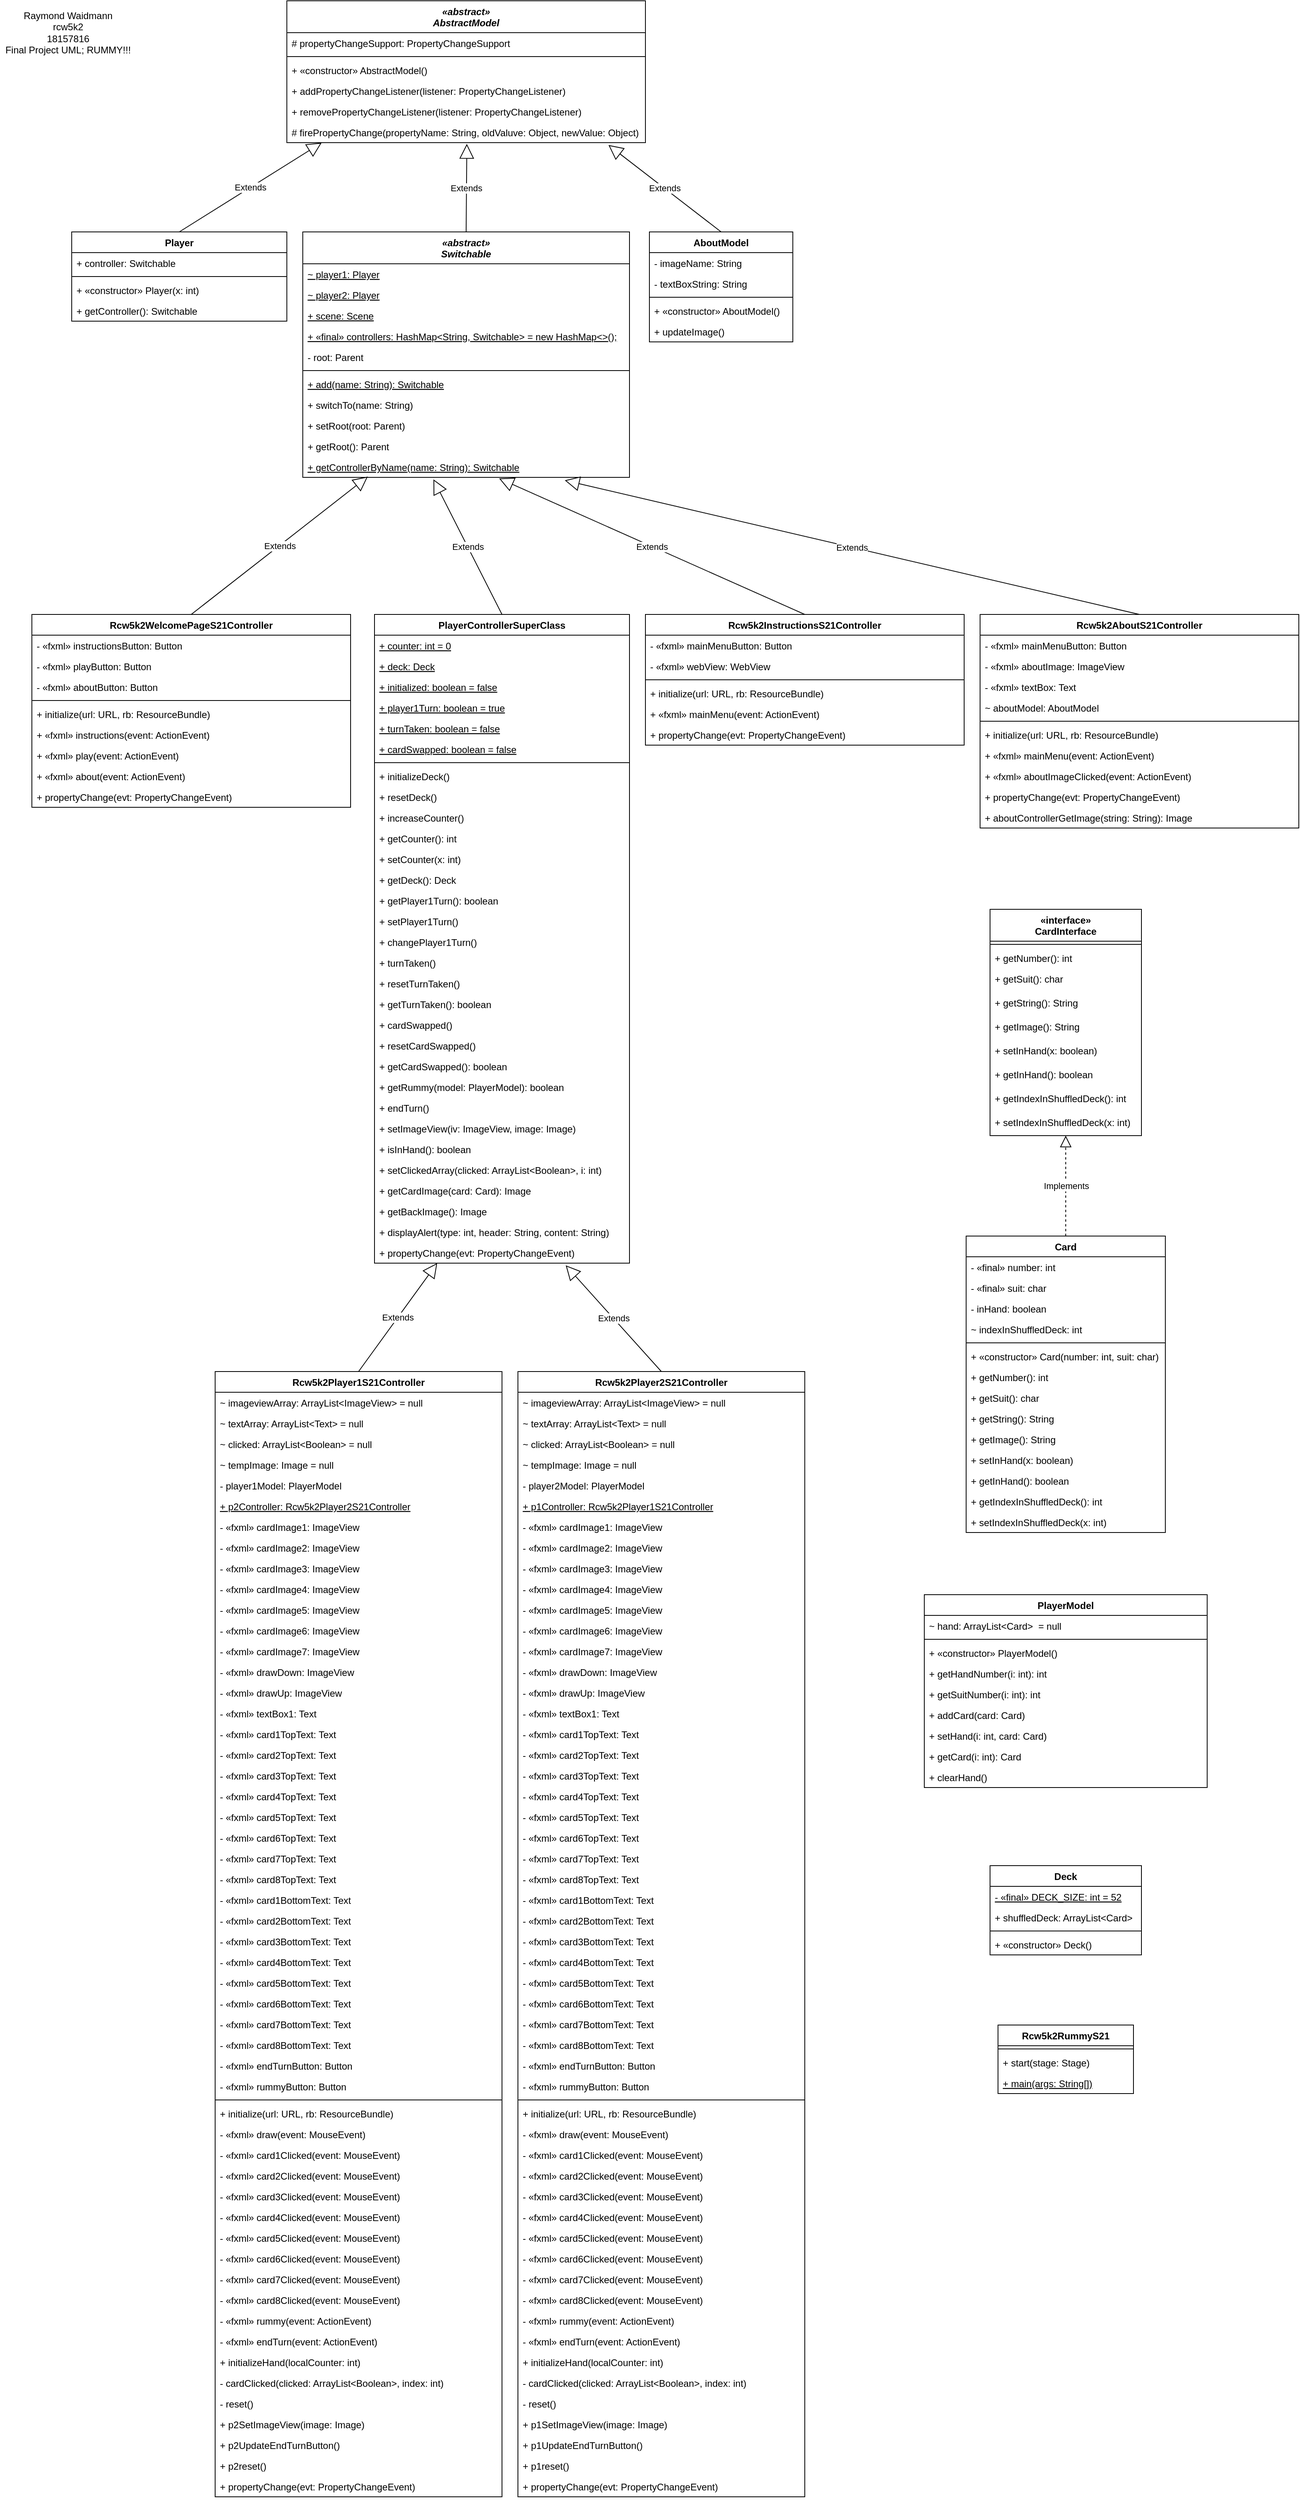 <mxfile version="14.5.1" type="device"><diagram id="rokrKfXB_jMfMAMmYkA6" name="Page-1"><mxGraphModel dx="1106" dy="776" grid="1" gridSize="10" guides="1" tooltips="1" connect="1" arrows="1" fold="1" page="1" pageScale="1" pageWidth="850" pageHeight="1100" math="0" shadow="0"><root><mxCell id="0"/><mxCell id="1" parent="0"/><mxCell id="EECPpobfC747yv00cZus-1" value="Raymond Waidmann&lt;br&gt;rcw5k2&lt;br&gt;18157816&lt;br&gt;Final Project UML; RUMMY!!!" style="text;html=1;align=center;verticalAlign=middle;resizable=0;points=[];autosize=1;" parent="1" vertex="1"><mxGeometry x="20" y="20" width="170" height="60" as="geometry"/></mxCell><mxCell id="EECPpobfC747yv00cZus-2" value="«abstract»&#10;AbstractModel&#10;" style="swimlane;fontStyle=3;align=center;verticalAlign=top;childLayout=stackLayout;horizontal=1;startSize=40;horizontalStack=0;resizeParent=1;resizeParentMax=0;resizeLast=0;collapsible=1;marginBottom=0;fillColor=none;" parent="1" vertex="1"><mxGeometry x="380" y="10" width="450" height="178" as="geometry"/></mxCell><mxCell id="EECPpobfC747yv00cZus-3" value="# propertyChangeSupport: PropertyChangeSupport" style="text;strokeColor=none;align=left;verticalAlign=top;spacingLeft=4;spacingRight=4;overflow=hidden;rotatable=0;points=[[0,0.5],[1,0.5]];portConstraint=eastwest;" parent="EECPpobfC747yv00cZus-2" vertex="1"><mxGeometry y="40" width="450" height="26" as="geometry"/></mxCell><mxCell id="EECPpobfC747yv00cZus-4" value="" style="line;strokeWidth=1;align=left;verticalAlign=middle;spacingTop=-1;spacingLeft=3;spacingRight=3;rotatable=0;labelPosition=right;points=[];portConstraint=eastwest;fillColor=none;" parent="EECPpobfC747yv00cZus-2" vertex="1"><mxGeometry y="66" width="450" height="8" as="geometry"/></mxCell><mxCell id="EECPpobfC747yv00cZus-5" value="+ «constructor» AbstractModel()" style="text;strokeColor=none;align=left;verticalAlign=top;spacingLeft=4;spacingRight=4;overflow=hidden;rotatable=0;points=[[0,0.5],[1,0.5]];portConstraint=eastwest;" parent="EECPpobfC747yv00cZus-2" vertex="1"><mxGeometry y="74" width="450" height="26" as="geometry"/></mxCell><mxCell id="EECPpobfC747yv00cZus-6" value="+ addPropertyChangeListener(listener: PropertyChangeListener)" style="text;strokeColor=none;align=left;verticalAlign=top;spacingLeft=4;spacingRight=4;overflow=hidden;rotatable=0;points=[[0,0.5],[1,0.5]];portConstraint=eastwest;" parent="EECPpobfC747yv00cZus-2" vertex="1"><mxGeometry y="100" width="450" height="26" as="geometry"/></mxCell><mxCell id="EECPpobfC747yv00cZus-7" value="+ removePropertyChangeListener(listener: PropertyChangeListener)" style="text;strokeColor=none;align=left;verticalAlign=top;spacingLeft=4;spacingRight=4;overflow=hidden;rotatable=0;points=[[0,0.5],[1,0.5]];portConstraint=eastwest;" parent="EECPpobfC747yv00cZus-2" vertex="1"><mxGeometry y="126" width="450" height="26" as="geometry"/></mxCell><mxCell id="EECPpobfC747yv00cZus-8" value="# firePropertyChange(propertyName: String, oldValuve: Object, newValue: Object)" style="text;strokeColor=none;align=left;verticalAlign=top;spacingLeft=4;spacingRight=4;overflow=hidden;rotatable=0;points=[[0,0.5],[1,0.5]];portConstraint=eastwest;" parent="EECPpobfC747yv00cZus-2" vertex="1"><mxGeometry y="152" width="450" height="26" as="geometry"/></mxCell><mxCell id="EECPpobfC747yv00cZus-9" value="Card" style="swimlane;fontStyle=1;align=center;verticalAlign=top;childLayout=stackLayout;horizontal=1;startSize=26;horizontalStack=0;resizeParent=1;resizeParentMax=0;resizeLast=0;collapsible=1;marginBottom=0;fillColor=none;" parent="1" vertex="1"><mxGeometry x="1232.5" y="1560" width="250" height="372" as="geometry"/></mxCell><mxCell id="EECPpobfC747yv00cZus-10" value="- «final» number: int" style="text;strokeColor=none;align=left;verticalAlign=top;spacingLeft=4;spacingRight=4;overflow=hidden;rotatable=0;points=[[0,0.5],[1,0.5]];portConstraint=eastwest;" parent="EECPpobfC747yv00cZus-9" vertex="1"><mxGeometry y="26" width="250" height="26" as="geometry"/></mxCell><mxCell id="EECPpobfC747yv00cZus-13" value="- «final» suit: char" style="text;strokeColor=none;align=left;verticalAlign=top;spacingLeft=4;spacingRight=4;overflow=hidden;rotatable=0;points=[[0,0.5],[1,0.5]];portConstraint=eastwest;" parent="EECPpobfC747yv00cZus-9" vertex="1"><mxGeometry y="52" width="250" height="26" as="geometry"/></mxCell><mxCell id="EECPpobfC747yv00cZus-14" value="- inHand: boolean" style="text;strokeColor=none;align=left;verticalAlign=top;spacingLeft=4;spacingRight=4;overflow=hidden;rotatable=0;points=[[0,0.5],[1,0.5]];portConstraint=eastwest;" parent="EECPpobfC747yv00cZus-9" vertex="1"><mxGeometry y="78" width="250" height="26" as="geometry"/></mxCell><mxCell id="EECPpobfC747yv00cZus-15" value="~ indexInShuffledDeck: int" style="text;strokeColor=none;align=left;verticalAlign=top;spacingLeft=4;spacingRight=4;overflow=hidden;rotatable=0;points=[[0,0.5],[1,0.5]];portConstraint=eastwest;" parent="EECPpobfC747yv00cZus-9" vertex="1"><mxGeometry y="104" width="250" height="26" as="geometry"/></mxCell><mxCell id="EECPpobfC747yv00cZus-11" value="" style="line;strokeWidth=1;align=left;verticalAlign=middle;spacingTop=-1;spacingLeft=3;spacingRight=3;rotatable=0;labelPosition=right;points=[];portConstraint=eastwest;fillColor=none;" parent="EECPpobfC747yv00cZus-9" vertex="1"><mxGeometry y="130" width="250" height="8" as="geometry"/></mxCell><mxCell id="EECPpobfC747yv00cZus-12" value="+ «constructor» Card(number: int, suit: char)" style="text;strokeColor=none;align=left;verticalAlign=top;spacingLeft=4;spacingRight=4;overflow=hidden;rotatable=0;points=[[0,0.5],[1,0.5]];portConstraint=eastwest;" parent="EECPpobfC747yv00cZus-9" vertex="1"><mxGeometry y="138" width="250" height="26" as="geometry"/></mxCell><mxCell id="EECPpobfC747yv00cZus-16" value="+ getNumber(): int" style="text;strokeColor=none;align=left;verticalAlign=top;spacingLeft=4;spacingRight=4;overflow=hidden;rotatable=0;points=[[0,0.5],[1,0.5]];portConstraint=eastwest;" parent="EECPpobfC747yv00cZus-9" vertex="1"><mxGeometry y="164" width="250" height="26" as="geometry"/></mxCell><mxCell id="EECPpobfC747yv00cZus-17" value="+ getSuit(): char" style="text;strokeColor=none;align=left;verticalAlign=top;spacingLeft=4;spacingRight=4;overflow=hidden;rotatable=0;points=[[0,0.5],[1,0.5]];portConstraint=eastwest;" parent="EECPpobfC747yv00cZus-9" vertex="1"><mxGeometry y="190" width="250" height="26" as="geometry"/></mxCell><mxCell id="EECPpobfC747yv00cZus-18" value="+ getString(): String" style="text;strokeColor=none;align=left;verticalAlign=top;spacingLeft=4;spacingRight=4;overflow=hidden;rotatable=0;points=[[0,0.5],[1,0.5]];portConstraint=eastwest;" parent="EECPpobfC747yv00cZus-9" vertex="1"><mxGeometry y="216" width="250" height="26" as="geometry"/></mxCell><mxCell id="EECPpobfC747yv00cZus-19" value="+ getImage(): String" style="text;strokeColor=none;align=left;verticalAlign=top;spacingLeft=4;spacingRight=4;overflow=hidden;rotatable=0;points=[[0,0.5],[1,0.5]];portConstraint=eastwest;" parent="EECPpobfC747yv00cZus-9" vertex="1"><mxGeometry y="242" width="250" height="26" as="geometry"/></mxCell><mxCell id="EECPpobfC747yv00cZus-20" value="+ setInHand(x: boolean)" style="text;strokeColor=none;align=left;verticalAlign=top;spacingLeft=4;spacingRight=4;overflow=hidden;rotatable=0;points=[[0,0.5],[1,0.5]];portConstraint=eastwest;" parent="EECPpobfC747yv00cZus-9" vertex="1"><mxGeometry y="268" width="250" height="26" as="geometry"/></mxCell><mxCell id="EECPpobfC747yv00cZus-21" value="+ getInHand(): boolean" style="text;strokeColor=none;align=left;verticalAlign=top;spacingLeft=4;spacingRight=4;overflow=hidden;rotatable=0;points=[[0,0.5],[1,0.5]];portConstraint=eastwest;" parent="EECPpobfC747yv00cZus-9" vertex="1"><mxGeometry y="294" width="250" height="26" as="geometry"/></mxCell><mxCell id="EECPpobfC747yv00cZus-22" value="+ getIndexInShuffledDeck(): int" style="text;strokeColor=none;align=left;verticalAlign=top;spacingLeft=4;spacingRight=4;overflow=hidden;rotatable=0;points=[[0,0.5],[1,0.5]];portConstraint=eastwest;" parent="EECPpobfC747yv00cZus-9" vertex="1"><mxGeometry y="320" width="250" height="26" as="geometry"/></mxCell><mxCell id="EECPpobfC747yv00cZus-23" value="+ setIndexInShuffledDeck(x: int)" style="text;strokeColor=none;align=left;verticalAlign=top;spacingLeft=4;spacingRight=4;overflow=hidden;rotatable=0;points=[[0,0.5],[1,0.5]];portConstraint=eastwest;" parent="EECPpobfC747yv00cZus-9" vertex="1"><mxGeometry y="346" width="250" height="26" as="geometry"/></mxCell><mxCell id="EECPpobfC747yv00cZus-24" value="Deck" style="swimlane;fontStyle=1;align=center;verticalAlign=top;childLayout=stackLayout;horizontal=1;startSize=26;horizontalStack=0;resizeParent=1;resizeParentMax=0;resizeLast=0;collapsible=1;marginBottom=0;fillColor=none;" parent="1" vertex="1"><mxGeometry x="1262.5" y="2350" width="190" height="112" as="geometry"/></mxCell><mxCell id="EECPpobfC747yv00cZus-25" value="- «final» DECK_SIZE: int = 52" style="text;strokeColor=none;align=left;verticalAlign=top;spacingLeft=4;spacingRight=4;overflow=hidden;rotatable=0;points=[[0,0.5],[1,0.5]];portConstraint=eastwest;fontStyle=4;" parent="EECPpobfC747yv00cZus-24" vertex="1"><mxGeometry y="26" width="190" height="26" as="geometry"/></mxCell><mxCell id="EECPpobfC747yv00cZus-28" value="+ shuffledDeck: ArrayList&lt;Card&gt;" style="text;align=left;verticalAlign=top;spacingLeft=4;spacingRight=4;overflow=hidden;rotatable=0;points=[[0,0.5],[1,0.5]];portConstraint=eastwest;fontStyle=0;" parent="EECPpobfC747yv00cZus-24" vertex="1"><mxGeometry y="52" width="190" height="26" as="geometry"/></mxCell><mxCell id="EECPpobfC747yv00cZus-26" value="" style="line;strokeWidth=1;align=left;verticalAlign=middle;spacingTop=-1;spacingLeft=3;spacingRight=3;rotatable=0;labelPosition=right;points=[];portConstraint=eastwest;fillColor=none;" parent="EECPpobfC747yv00cZus-24" vertex="1"><mxGeometry y="78" width="190" height="8" as="geometry"/></mxCell><mxCell id="EECPpobfC747yv00cZus-27" value="+ «constructor» Deck()" style="text;strokeColor=none;align=left;verticalAlign=top;spacingLeft=4;spacingRight=4;overflow=hidden;rotatable=0;points=[[0,0.5],[1,0.5]];portConstraint=eastwest;" parent="EECPpobfC747yv00cZus-24" vertex="1"><mxGeometry y="86" width="190" height="26" as="geometry"/></mxCell><mxCell id="EECPpobfC747yv00cZus-30" value="Player" style="swimlane;fontStyle=1;align=center;verticalAlign=top;childLayout=stackLayout;horizontal=1;startSize=26;horizontalStack=0;resizeParent=1;resizeParentMax=0;resizeLast=0;collapsible=1;marginBottom=0;fillColor=none;" parent="1" vertex="1"><mxGeometry x="110" y="300" width="270" height="112" as="geometry"/></mxCell><mxCell id="EECPpobfC747yv00cZus-31" value="+ controller: Switchable" style="text;strokeColor=none;align=left;verticalAlign=top;spacingLeft=4;spacingRight=4;overflow=hidden;rotatable=0;points=[[0,0.5],[1,0.5]];portConstraint=eastwest;" parent="EECPpobfC747yv00cZus-30" vertex="1"><mxGeometry y="26" width="270" height="26" as="geometry"/></mxCell><mxCell id="EECPpobfC747yv00cZus-32" value="" style="line;strokeWidth=1;align=left;verticalAlign=middle;spacingTop=-1;spacingLeft=3;spacingRight=3;rotatable=0;labelPosition=right;points=[];portConstraint=eastwest;fillColor=none;" parent="EECPpobfC747yv00cZus-30" vertex="1"><mxGeometry y="52" width="270" height="8" as="geometry"/></mxCell><mxCell id="EECPpobfC747yv00cZus-33" value="+ «constructor» Player(x: int)" style="text;strokeColor=none;align=left;verticalAlign=top;spacingLeft=4;spacingRight=4;overflow=hidden;rotatable=0;points=[[0,0.5],[1,0.5]];portConstraint=eastwest;" parent="EECPpobfC747yv00cZus-30" vertex="1"><mxGeometry y="60" width="270" height="26" as="geometry"/></mxCell><mxCell id="EECPpobfC747yv00cZus-35" value="+ getController(): Switchable" style="text;strokeColor=none;align=left;verticalAlign=top;spacingLeft=4;spacingRight=4;overflow=hidden;rotatable=0;points=[[0,0.5],[1,0.5]];portConstraint=eastwest;" parent="EECPpobfC747yv00cZus-30" vertex="1"><mxGeometry y="86" width="270" height="26" as="geometry"/></mxCell><mxCell id="EECPpobfC747yv00cZus-34" value="Extends" style="endArrow=block;endSize=16;endFill=0;html=1;exitX=0.5;exitY=0;exitDx=0;exitDy=0;entryX=0.097;entryY=1.005;entryDx=0;entryDy=0;entryPerimeter=0;" parent="1" source="EECPpobfC747yv00cZus-30" target="EECPpobfC747yv00cZus-8" edge="1"><mxGeometry width="160" relative="1" as="geometry"><mxPoint x="215" y="270" as="sourcePoint"/><mxPoint x="265" y="192" as="targetPoint"/></mxGeometry></mxCell><mxCell id="EECPpobfC747yv00cZus-36" value="PlayerModel" style="swimlane;fontStyle=1;align=center;verticalAlign=top;childLayout=stackLayout;horizontal=1;startSize=26;horizontalStack=0;resizeParent=1;resizeParentMax=0;resizeLast=0;collapsible=1;marginBottom=0;fillColor=none;" parent="1" vertex="1"><mxGeometry x="1180" y="2010" width="355" height="242" as="geometry"/></mxCell><mxCell id="EECPpobfC747yv00cZus-37" value="~ hand: ArrayList&lt;Card&gt;  = null" style="text;align=left;verticalAlign=top;spacingLeft=4;spacingRight=4;overflow=hidden;rotatable=0;points=[[0,0.5],[1,0.5]];portConstraint=eastwest;" parent="EECPpobfC747yv00cZus-36" vertex="1"><mxGeometry y="26" width="355" height="26" as="geometry"/></mxCell><mxCell id="EECPpobfC747yv00cZus-38" value="" style="line;strokeWidth=1;align=left;verticalAlign=middle;spacingTop=-1;spacingLeft=3;spacingRight=3;rotatable=0;labelPosition=right;points=[];portConstraint=eastwest;fillColor=none;" parent="EECPpobfC747yv00cZus-36" vertex="1"><mxGeometry y="52" width="355" height="8" as="geometry"/></mxCell><mxCell id="EECPpobfC747yv00cZus-39" value="+ «constructor» PlayerModel()" style="text;strokeColor=none;align=left;verticalAlign=top;spacingLeft=4;spacingRight=4;overflow=hidden;rotatable=0;points=[[0,0.5],[1,0.5]];portConstraint=eastwest;" parent="EECPpobfC747yv00cZus-36" vertex="1"><mxGeometry y="60" width="355" height="26" as="geometry"/></mxCell><mxCell id="EECPpobfC747yv00cZus-40" value="+ getHandNumber(i: int): int" style="text;strokeColor=none;align=left;verticalAlign=top;spacingLeft=4;spacingRight=4;overflow=hidden;rotatable=0;points=[[0,0.5],[1,0.5]];portConstraint=eastwest;" parent="EECPpobfC747yv00cZus-36" vertex="1"><mxGeometry y="86" width="355" height="26" as="geometry"/></mxCell><mxCell id="EECPpobfC747yv00cZus-41" value="+ getSuitNumber(i: int): int" style="text;strokeColor=none;align=left;verticalAlign=top;spacingLeft=4;spacingRight=4;overflow=hidden;rotatable=0;points=[[0,0.5],[1,0.5]];portConstraint=eastwest;" parent="EECPpobfC747yv00cZus-36" vertex="1"><mxGeometry y="112" width="355" height="26" as="geometry"/></mxCell><mxCell id="EECPpobfC747yv00cZus-42" value="+ addCard(card: Card)" style="text;strokeColor=none;align=left;verticalAlign=top;spacingLeft=4;spacingRight=4;overflow=hidden;rotatable=0;points=[[0,0.5],[1,0.5]];portConstraint=eastwest;" parent="EECPpobfC747yv00cZus-36" vertex="1"><mxGeometry y="138" width="355" height="26" as="geometry"/></mxCell><mxCell id="EECPpobfC747yv00cZus-44" value="+ setHand(i: int, card: Card)" style="text;strokeColor=none;align=left;verticalAlign=top;spacingLeft=4;spacingRight=4;overflow=hidden;rotatable=0;points=[[0,0.5],[1,0.5]];portConstraint=eastwest;" parent="EECPpobfC747yv00cZus-36" vertex="1"><mxGeometry y="164" width="355" height="26" as="geometry"/></mxCell><mxCell id="EECPpobfC747yv00cZus-45" value="+ getCard(i: int): Card" style="text;strokeColor=none;align=left;verticalAlign=top;spacingLeft=4;spacingRight=4;overflow=hidden;rotatable=0;points=[[0,0.5],[1,0.5]];portConstraint=eastwest;" parent="EECPpobfC747yv00cZus-36" vertex="1"><mxGeometry y="190" width="355" height="26" as="geometry"/></mxCell><mxCell id="EECPpobfC747yv00cZus-46" value="+ clearHand()" style="text;strokeColor=none;align=left;verticalAlign=top;spacingLeft=4;spacingRight=4;overflow=hidden;rotatable=0;points=[[0,0.5],[1,0.5]];portConstraint=eastwest;" parent="EECPpobfC747yv00cZus-36" vertex="1"><mxGeometry y="216" width="355" height="26" as="geometry"/></mxCell><mxCell id="EECPpobfC747yv00cZus-47" value="Rcw5k2Player1S21Controller" style="swimlane;fontStyle=1;align=center;verticalAlign=top;childLayout=stackLayout;horizontal=1;startSize=26;horizontalStack=0;resizeParent=1;resizeParentMax=0;resizeLast=0;collapsible=1;marginBottom=0;fillColor=none;" parent="1" vertex="1"><mxGeometry x="290" y="1730" width="360" height="1412" as="geometry"/></mxCell><mxCell id="EECPpobfC747yv00cZus-48" value="~ imageviewArray: ArrayList&lt;ImageView&gt; = null" style="text;align=left;verticalAlign=top;spacingLeft=4;spacingRight=4;overflow=hidden;rotatable=0;points=[[0,0.5],[1,0.5]];portConstraint=eastwest;" parent="EECPpobfC747yv00cZus-47" vertex="1"><mxGeometry y="26" width="360" height="26" as="geometry"/></mxCell><mxCell id="EECPpobfC747yv00cZus-51" value="~ textArray: ArrayList&lt;Text&gt; = null " style="text;align=left;verticalAlign=top;spacingLeft=4;spacingRight=4;overflow=hidden;rotatable=0;points=[[0,0.5],[1,0.5]];portConstraint=eastwest;" parent="EECPpobfC747yv00cZus-47" vertex="1"><mxGeometry y="52" width="360" height="26" as="geometry"/></mxCell><mxCell id="EECPpobfC747yv00cZus-52" value="~ clicked: ArrayList&lt;Boolean&gt; = null " style="text;align=left;verticalAlign=top;spacingLeft=4;spacingRight=4;overflow=hidden;rotatable=0;points=[[0,0.5],[1,0.5]];portConstraint=eastwest;" parent="EECPpobfC747yv00cZus-47" vertex="1"><mxGeometry y="78" width="360" height="26" as="geometry"/></mxCell><mxCell id="EECPpobfC747yv00cZus-53" value="~ tempImage: Image = null" style="text;align=left;verticalAlign=top;spacingLeft=4;spacingRight=4;overflow=hidden;rotatable=0;points=[[0,0.5],[1,0.5]];portConstraint=eastwest;" parent="EECPpobfC747yv00cZus-47" vertex="1"><mxGeometry y="104" width="360" height="26" as="geometry"/></mxCell><mxCell id="EECPpobfC747yv00cZus-54" value="- player1Model: PlayerModel" style="text;align=left;verticalAlign=top;spacingLeft=4;spacingRight=4;overflow=hidden;rotatable=0;points=[[0,0.5],[1,0.5]];portConstraint=eastwest;" parent="EECPpobfC747yv00cZus-47" vertex="1"><mxGeometry y="130" width="360" height="26" as="geometry"/></mxCell><mxCell id="EECPpobfC747yv00cZus-55" value="+ p2Controller: Rcw5k2Player2S21Controller" style="text;align=left;verticalAlign=top;spacingLeft=4;spacingRight=4;overflow=hidden;rotatable=0;points=[[0,0.5],[1,0.5]];portConstraint=eastwest;fontStyle=4;" parent="EECPpobfC747yv00cZus-47" vertex="1"><mxGeometry y="156" width="360" height="26" as="geometry"/></mxCell><mxCell id="EECPpobfC747yv00cZus-56" value="- «fxml» cardImage1: ImageView " style="text;align=left;verticalAlign=top;spacingLeft=4;spacingRight=4;overflow=hidden;rotatable=0;points=[[0,0.5],[1,0.5]];portConstraint=eastwest;fontStyle=0;" parent="EECPpobfC747yv00cZus-47" vertex="1"><mxGeometry y="182" width="360" height="26" as="geometry"/></mxCell><mxCell id="EECPpobfC747yv00cZus-57" value="- «fxml» cardImage2: ImageView " style="text;align=left;verticalAlign=top;spacingLeft=4;spacingRight=4;overflow=hidden;rotatable=0;points=[[0,0.5],[1,0.5]];portConstraint=eastwest;fontStyle=0;" parent="EECPpobfC747yv00cZus-47" vertex="1"><mxGeometry y="208" width="360" height="26" as="geometry"/></mxCell><mxCell id="EECPpobfC747yv00cZus-58" value="- «fxml» cardImage3: ImageView " style="text;align=left;verticalAlign=top;spacingLeft=4;spacingRight=4;overflow=hidden;rotatable=0;points=[[0,0.5],[1,0.5]];portConstraint=eastwest;fontStyle=0;" parent="EECPpobfC747yv00cZus-47" vertex="1"><mxGeometry y="234" width="360" height="26" as="geometry"/></mxCell><mxCell id="EECPpobfC747yv00cZus-59" value="- «fxml» cardImage4: ImageView " style="text;align=left;verticalAlign=top;spacingLeft=4;spacingRight=4;overflow=hidden;rotatable=0;points=[[0,0.5],[1,0.5]];portConstraint=eastwest;fontStyle=0;" parent="EECPpobfC747yv00cZus-47" vertex="1"><mxGeometry y="260" width="360" height="26" as="geometry"/></mxCell><mxCell id="EECPpobfC747yv00cZus-60" value="- «fxml» cardImage5: ImageView " style="text;align=left;verticalAlign=top;spacingLeft=4;spacingRight=4;overflow=hidden;rotatable=0;points=[[0,0.5],[1,0.5]];portConstraint=eastwest;fontStyle=0;" parent="EECPpobfC747yv00cZus-47" vertex="1"><mxGeometry y="286" width="360" height="26" as="geometry"/></mxCell><mxCell id="EECPpobfC747yv00cZus-61" value="- «fxml» cardImage6: ImageView " style="text;align=left;verticalAlign=top;spacingLeft=4;spacingRight=4;overflow=hidden;rotatable=0;points=[[0,0.5],[1,0.5]];portConstraint=eastwest;fontStyle=0;" parent="EECPpobfC747yv00cZus-47" vertex="1"><mxGeometry y="312" width="360" height="26" as="geometry"/></mxCell><mxCell id="EECPpobfC747yv00cZus-62" value="- «fxml» cardImage7: ImageView " style="text;align=left;verticalAlign=top;spacingLeft=4;spacingRight=4;overflow=hidden;rotatable=0;points=[[0,0.5],[1,0.5]];portConstraint=eastwest;fontStyle=0;" parent="EECPpobfC747yv00cZus-47" vertex="1"><mxGeometry y="338" width="360" height="26" as="geometry"/></mxCell><mxCell id="EECPpobfC747yv00cZus-63" value="- «fxml» drawDown: ImageView " style="text;align=left;verticalAlign=top;spacingLeft=4;spacingRight=4;overflow=hidden;rotatable=0;points=[[0,0.5],[1,0.5]];portConstraint=eastwest;fontStyle=0;" parent="EECPpobfC747yv00cZus-47" vertex="1"><mxGeometry y="364" width="360" height="26" as="geometry"/></mxCell><mxCell id="EECPpobfC747yv00cZus-64" value="- «fxml» drawUp: ImageView" style="text;align=left;verticalAlign=top;spacingLeft=4;spacingRight=4;overflow=hidden;rotatable=0;points=[[0,0.5],[1,0.5]];portConstraint=eastwest;fontStyle=0;" parent="EECPpobfC747yv00cZus-47" vertex="1"><mxGeometry y="390" width="360" height="26" as="geometry"/></mxCell><mxCell id="EECPpobfC747yv00cZus-65" value="- «fxml» textBox1: Text " style="text;align=left;verticalAlign=top;spacingLeft=4;spacingRight=4;overflow=hidden;rotatable=0;points=[[0,0.5],[1,0.5]];portConstraint=eastwest;fontStyle=0;" parent="EECPpobfC747yv00cZus-47" vertex="1"><mxGeometry y="416" width="360" height="26" as="geometry"/></mxCell><mxCell id="EECPpobfC747yv00cZus-66" value="- «fxml» card1TopText: Text " style="text;align=left;verticalAlign=top;spacingLeft=4;spacingRight=4;overflow=hidden;rotatable=0;points=[[0,0.5],[1,0.5]];portConstraint=eastwest;fontStyle=0;" parent="EECPpobfC747yv00cZus-47" vertex="1"><mxGeometry y="442" width="360" height="26" as="geometry"/></mxCell><mxCell id="EECPpobfC747yv00cZus-67" value="- «fxml» card2TopText: Text " style="text;align=left;verticalAlign=top;spacingLeft=4;spacingRight=4;overflow=hidden;rotatable=0;points=[[0,0.5],[1,0.5]];portConstraint=eastwest;fontStyle=0;" parent="EECPpobfC747yv00cZus-47" vertex="1"><mxGeometry y="468" width="360" height="26" as="geometry"/></mxCell><mxCell id="EECPpobfC747yv00cZus-68" value="- «fxml» card3TopText: Text " style="text;align=left;verticalAlign=top;spacingLeft=4;spacingRight=4;overflow=hidden;rotatable=0;points=[[0,0.5],[1,0.5]];portConstraint=eastwest;fontStyle=0;" parent="EECPpobfC747yv00cZus-47" vertex="1"><mxGeometry y="494" width="360" height="26" as="geometry"/></mxCell><mxCell id="EECPpobfC747yv00cZus-69" value="- «fxml» card4TopText: Text " style="text;align=left;verticalAlign=top;spacingLeft=4;spacingRight=4;overflow=hidden;rotatable=0;points=[[0,0.5],[1,0.5]];portConstraint=eastwest;fontStyle=0;" parent="EECPpobfC747yv00cZus-47" vertex="1"><mxGeometry y="520" width="360" height="26" as="geometry"/></mxCell><mxCell id="EECPpobfC747yv00cZus-70" value="- «fxml» card5TopText: Text " style="text;align=left;verticalAlign=top;spacingLeft=4;spacingRight=4;overflow=hidden;rotatable=0;points=[[0,0.5],[1,0.5]];portConstraint=eastwest;fontStyle=0;" parent="EECPpobfC747yv00cZus-47" vertex="1"><mxGeometry y="546" width="360" height="26" as="geometry"/></mxCell><mxCell id="EECPpobfC747yv00cZus-71" value="- «fxml» card6TopText: Text " style="text;align=left;verticalAlign=top;spacingLeft=4;spacingRight=4;overflow=hidden;rotatable=0;points=[[0,0.5],[1,0.5]];portConstraint=eastwest;fontStyle=0;" parent="EECPpobfC747yv00cZus-47" vertex="1"><mxGeometry y="572" width="360" height="26" as="geometry"/></mxCell><mxCell id="EECPpobfC747yv00cZus-72" value="- «fxml» card7TopText: Text " style="text;align=left;verticalAlign=top;spacingLeft=4;spacingRight=4;overflow=hidden;rotatable=0;points=[[0,0.5],[1,0.5]];portConstraint=eastwest;fontStyle=0;" parent="EECPpobfC747yv00cZus-47" vertex="1"><mxGeometry y="598" width="360" height="26" as="geometry"/></mxCell><mxCell id="EECPpobfC747yv00cZus-73" value="- «fxml» card8TopText: Text " style="text;align=left;verticalAlign=top;spacingLeft=4;spacingRight=4;overflow=hidden;rotatable=0;points=[[0,0.5],[1,0.5]];portConstraint=eastwest;fontStyle=0;" parent="EECPpobfC747yv00cZus-47" vertex="1"><mxGeometry y="624" width="360" height="26" as="geometry"/></mxCell><mxCell id="EECPpobfC747yv00cZus-74" value="- «fxml» card1BottomText: Text " style="text;align=left;verticalAlign=top;spacingLeft=4;spacingRight=4;overflow=hidden;rotatable=0;points=[[0,0.5],[1,0.5]];portConstraint=eastwest;fontStyle=0;" parent="EECPpobfC747yv00cZus-47" vertex="1"><mxGeometry y="650" width="360" height="26" as="geometry"/></mxCell><mxCell id="EECPpobfC747yv00cZus-75" value="- «fxml» card2BottomText: Text " style="text;align=left;verticalAlign=top;spacingLeft=4;spacingRight=4;overflow=hidden;rotatable=0;points=[[0,0.5],[1,0.5]];portConstraint=eastwest;fontStyle=0;" parent="EECPpobfC747yv00cZus-47" vertex="1"><mxGeometry y="676" width="360" height="26" as="geometry"/></mxCell><mxCell id="EECPpobfC747yv00cZus-76" value="- «fxml» card3BottomText: Text " style="text;align=left;verticalAlign=top;spacingLeft=4;spacingRight=4;overflow=hidden;rotatable=0;points=[[0,0.5],[1,0.5]];portConstraint=eastwest;fontStyle=0;" parent="EECPpobfC747yv00cZus-47" vertex="1"><mxGeometry y="702" width="360" height="26" as="geometry"/></mxCell><mxCell id="EECPpobfC747yv00cZus-77" value="- «fxml» card4BottomText: Text " style="text;align=left;verticalAlign=top;spacingLeft=4;spacingRight=4;overflow=hidden;rotatable=0;points=[[0,0.5],[1,0.5]];portConstraint=eastwest;fontStyle=0;" parent="EECPpobfC747yv00cZus-47" vertex="1"><mxGeometry y="728" width="360" height="26" as="geometry"/></mxCell><mxCell id="EECPpobfC747yv00cZus-78" value="- «fxml» card5BottomText: Text " style="text;align=left;verticalAlign=top;spacingLeft=4;spacingRight=4;overflow=hidden;rotatable=0;points=[[0,0.5],[1,0.5]];portConstraint=eastwest;fontStyle=0;" parent="EECPpobfC747yv00cZus-47" vertex="1"><mxGeometry y="754" width="360" height="26" as="geometry"/></mxCell><mxCell id="EECPpobfC747yv00cZus-79" value="- «fxml» card6BottomText: Text " style="text;align=left;verticalAlign=top;spacingLeft=4;spacingRight=4;overflow=hidden;rotatable=0;points=[[0,0.5],[1,0.5]];portConstraint=eastwest;fontStyle=0;" parent="EECPpobfC747yv00cZus-47" vertex="1"><mxGeometry y="780" width="360" height="26" as="geometry"/></mxCell><mxCell id="EECPpobfC747yv00cZus-80" value="- «fxml» card7BottomText: Text " style="text;align=left;verticalAlign=top;spacingLeft=4;spacingRight=4;overflow=hidden;rotatable=0;points=[[0,0.5],[1,0.5]];portConstraint=eastwest;fontStyle=0;" parent="EECPpobfC747yv00cZus-47" vertex="1"><mxGeometry y="806" width="360" height="26" as="geometry"/></mxCell><mxCell id="EECPpobfC747yv00cZus-81" value="- «fxml» card8BottomText: Text " style="text;align=left;verticalAlign=top;spacingLeft=4;spacingRight=4;overflow=hidden;rotatable=0;points=[[0,0.5],[1,0.5]];portConstraint=eastwest;fontStyle=0;" parent="EECPpobfC747yv00cZus-47" vertex="1"><mxGeometry y="832" width="360" height="26" as="geometry"/></mxCell><mxCell id="EECPpobfC747yv00cZus-82" value="- «fxml» endTurnButton: Button " style="text;align=left;verticalAlign=top;spacingLeft=4;spacingRight=4;overflow=hidden;rotatable=0;points=[[0,0.5],[1,0.5]];portConstraint=eastwest;fontStyle=0;" parent="EECPpobfC747yv00cZus-47" vertex="1"><mxGeometry y="858" width="360" height="26" as="geometry"/></mxCell><mxCell id="zdm-2DclILPraP6Qwlzf-6" value="- «fxml» rummyButton: Button " style="text;align=left;verticalAlign=top;spacingLeft=4;spacingRight=4;overflow=hidden;rotatable=0;points=[[0,0.5],[1,0.5]];portConstraint=eastwest;fontStyle=0;" parent="EECPpobfC747yv00cZus-47" vertex="1"><mxGeometry y="884" width="360" height="26" as="geometry"/></mxCell><mxCell id="EECPpobfC747yv00cZus-49" value="" style="line;strokeWidth=1;align=left;verticalAlign=middle;spacingTop=-1;spacingLeft=3;spacingRight=3;rotatable=0;labelPosition=right;points=[];portConstraint=eastwest;fillColor=none;" parent="EECPpobfC747yv00cZus-47" vertex="1"><mxGeometry y="910" width="360" height="8" as="geometry"/></mxCell><mxCell id="EECPpobfC747yv00cZus-50" value="+ initialize(url: URL, rb: ResourceBundle) " style="text;align=left;verticalAlign=top;spacingLeft=4;spacingRight=4;overflow=hidden;rotatable=0;points=[[0,0.5],[1,0.5]];portConstraint=eastwest;" parent="EECPpobfC747yv00cZus-47" vertex="1"><mxGeometry y="918" width="360" height="26" as="geometry"/></mxCell><mxCell id="EECPpobfC747yv00cZus-83" value="- «fxml» draw(event: MouseEvent) " style="text;align=left;verticalAlign=top;spacingLeft=4;spacingRight=4;overflow=hidden;rotatable=0;points=[[0,0.5],[1,0.5]];portConstraint=eastwest;" parent="EECPpobfC747yv00cZus-47" vertex="1"><mxGeometry y="944" width="360" height="26" as="geometry"/></mxCell><mxCell id="EECPpobfC747yv00cZus-84" value="- «fxml» card1Clicked(event: MouseEvent) " style="text;align=left;verticalAlign=top;spacingLeft=4;spacingRight=4;overflow=hidden;rotatable=0;points=[[0,0.5],[1,0.5]];portConstraint=eastwest;" parent="EECPpobfC747yv00cZus-47" vertex="1"><mxGeometry y="970" width="360" height="26" as="geometry"/></mxCell><mxCell id="EECPpobfC747yv00cZus-85" value="- «fxml» card2Clicked(event: MouseEvent) " style="text;align=left;verticalAlign=top;spacingLeft=4;spacingRight=4;overflow=hidden;rotatable=0;points=[[0,0.5],[1,0.5]];portConstraint=eastwest;" parent="EECPpobfC747yv00cZus-47" vertex="1"><mxGeometry y="996" width="360" height="26" as="geometry"/></mxCell><mxCell id="EECPpobfC747yv00cZus-86" value="- «fxml» card3Clicked(event: MouseEvent) " style="text;align=left;verticalAlign=top;spacingLeft=4;spacingRight=4;overflow=hidden;rotatable=0;points=[[0,0.5],[1,0.5]];portConstraint=eastwest;" parent="EECPpobfC747yv00cZus-47" vertex="1"><mxGeometry y="1022" width="360" height="26" as="geometry"/></mxCell><mxCell id="EECPpobfC747yv00cZus-87" value="- «fxml» card4Clicked(event: MouseEvent) " style="text;align=left;verticalAlign=top;spacingLeft=4;spacingRight=4;overflow=hidden;rotatable=0;points=[[0,0.5],[1,0.5]];portConstraint=eastwest;" parent="EECPpobfC747yv00cZus-47" vertex="1"><mxGeometry y="1048" width="360" height="26" as="geometry"/></mxCell><mxCell id="EECPpobfC747yv00cZus-88" value="- «fxml» card5Clicked(event: MouseEvent) " style="text;align=left;verticalAlign=top;spacingLeft=4;spacingRight=4;overflow=hidden;rotatable=0;points=[[0,0.5],[1,0.5]];portConstraint=eastwest;" parent="EECPpobfC747yv00cZus-47" vertex="1"><mxGeometry y="1074" width="360" height="26" as="geometry"/></mxCell><mxCell id="EECPpobfC747yv00cZus-89" value="- «fxml» card6Clicked(event: MouseEvent) " style="text;align=left;verticalAlign=top;spacingLeft=4;spacingRight=4;overflow=hidden;rotatable=0;points=[[0,0.5],[1,0.5]];portConstraint=eastwest;" parent="EECPpobfC747yv00cZus-47" vertex="1"><mxGeometry y="1100" width="360" height="26" as="geometry"/></mxCell><mxCell id="EECPpobfC747yv00cZus-90" value="- «fxml» card7Clicked(event: MouseEvent) " style="text;align=left;verticalAlign=top;spacingLeft=4;spacingRight=4;overflow=hidden;rotatable=0;points=[[0,0.5],[1,0.5]];portConstraint=eastwest;" parent="EECPpobfC747yv00cZus-47" vertex="1"><mxGeometry y="1126" width="360" height="26" as="geometry"/></mxCell><mxCell id="EECPpobfC747yv00cZus-91" value="- «fxml» card8Clicked(event: MouseEvent) " style="text;align=left;verticalAlign=top;spacingLeft=4;spacingRight=4;overflow=hidden;rotatable=0;points=[[0,0.5],[1,0.5]];portConstraint=eastwest;" parent="EECPpobfC747yv00cZus-47" vertex="1"><mxGeometry y="1152" width="360" height="26" as="geometry"/></mxCell><mxCell id="EECPpobfC747yv00cZus-92" value="- «fxml» rummy(event: ActionEvent)" style="text;align=left;verticalAlign=top;spacingLeft=4;spacingRight=4;overflow=hidden;rotatable=0;points=[[0,0.5],[1,0.5]];portConstraint=eastwest;" parent="EECPpobfC747yv00cZus-47" vertex="1"><mxGeometry y="1178" width="360" height="26" as="geometry"/></mxCell><mxCell id="EECPpobfC747yv00cZus-94" value="- «fxml» endTurn(event: ActionEvent) " style="text;align=left;verticalAlign=top;spacingLeft=4;spacingRight=4;overflow=hidden;rotatable=0;points=[[0,0.5],[1,0.5]];portConstraint=eastwest;" parent="EECPpobfC747yv00cZus-47" vertex="1"><mxGeometry y="1204" width="360" height="26" as="geometry"/></mxCell><mxCell id="EECPpobfC747yv00cZus-95" value="+ initializeHand(localCounter: int)" style="text;align=left;verticalAlign=top;spacingLeft=4;spacingRight=4;overflow=hidden;rotatable=0;points=[[0,0.5],[1,0.5]];portConstraint=eastwest;" parent="EECPpobfC747yv00cZus-47" vertex="1"><mxGeometry y="1230" width="360" height="26" as="geometry"/></mxCell><mxCell id="EECPpobfC747yv00cZus-96" value="- cardClicked(clicked: ArrayList&lt;Boolean&gt;, index: int)" style="text;align=left;verticalAlign=top;spacingLeft=4;spacingRight=4;overflow=hidden;rotatable=0;points=[[0,0.5],[1,0.5]];portConstraint=eastwest;" parent="EECPpobfC747yv00cZus-47" vertex="1"><mxGeometry y="1256" width="360" height="26" as="geometry"/></mxCell><mxCell id="EECPpobfC747yv00cZus-98" value="- reset()" style="text;align=left;verticalAlign=top;spacingLeft=4;spacingRight=4;overflow=hidden;rotatable=0;points=[[0,0.5],[1,0.5]];portConstraint=eastwest;" parent="EECPpobfC747yv00cZus-47" vertex="1"><mxGeometry y="1282" width="360" height="26" as="geometry"/></mxCell><mxCell id="EECPpobfC747yv00cZus-99" value="+ p2SetImageView(image: Image)" style="text;align=left;verticalAlign=top;spacingLeft=4;spacingRight=4;overflow=hidden;rotatable=0;points=[[0,0.5],[1,0.5]];portConstraint=eastwest;" parent="EECPpobfC747yv00cZus-47" vertex="1"><mxGeometry y="1308" width="360" height="26" as="geometry"/></mxCell><mxCell id="EECPpobfC747yv00cZus-100" value="+ p2UpdateEndTurnButton()" style="text;align=left;verticalAlign=top;spacingLeft=4;spacingRight=4;overflow=hidden;rotatable=0;points=[[0,0.5],[1,0.5]];portConstraint=eastwest;" parent="EECPpobfC747yv00cZus-47" vertex="1"><mxGeometry y="1334" width="360" height="26" as="geometry"/></mxCell><mxCell id="EECPpobfC747yv00cZus-101" value="+ p2reset()" style="text;align=left;verticalAlign=top;spacingLeft=4;spacingRight=4;overflow=hidden;rotatable=0;points=[[0,0.5],[1,0.5]];portConstraint=eastwest;" parent="EECPpobfC747yv00cZus-47" vertex="1"><mxGeometry y="1360" width="360" height="26" as="geometry"/></mxCell><mxCell id="EECPpobfC747yv00cZus-102" value="+ propertyChange(evt: PropertyChangeEvent)" style="text;align=left;verticalAlign=top;spacingLeft=4;spacingRight=4;overflow=hidden;rotatable=0;points=[[0,0.5],[1,0.5]];portConstraint=eastwest;" parent="EECPpobfC747yv00cZus-47" vertex="1"><mxGeometry y="1386" width="360" height="26" as="geometry"/></mxCell><mxCell id="EECPpobfC747yv00cZus-103" value="Rcw5k2Player2S21Controller" style="swimlane;fontStyle=1;align=center;verticalAlign=top;childLayout=stackLayout;horizontal=1;startSize=26;horizontalStack=0;resizeParent=1;resizeParentMax=0;resizeLast=0;collapsible=1;marginBottom=0;fillColor=none;" parent="1" vertex="1"><mxGeometry x="670" y="1730" width="360" height="1412" as="geometry"/></mxCell><mxCell id="EECPpobfC747yv00cZus-104" value="~ imageviewArray: ArrayList&lt;ImageView&gt; = null" style="text;align=left;verticalAlign=top;spacingLeft=4;spacingRight=4;overflow=hidden;rotatable=0;points=[[0,0.5],[1,0.5]];portConstraint=eastwest;" parent="EECPpobfC747yv00cZus-103" vertex="1"><mxGeometry y="26" width="360" height="26" as="geometry"/></mxCell><mxCell id="EECPpobfC747yv00cZus-105" value="~ textArray: ArrayList&lt;Text&gt; = null " style="text;align=left;verticalAlign=top;spacingLeft=4;spacingRight=4;overflow=hidden;rotatable=0;points=[[0,0.5],[1,0.5]];portConstraint=eastwest;" parent="EECPpobfC747yv00cZus-103" vertex="1"><mxGeometry y="52" width="360" height="26" as="geometry"/></mxCell><mxCell id="EECPpobfC747yv00cZus-106" value="~ clicked: ArrayList&lt;Boolean&gt; = null " style="text;align=left;verticalAlign=top;spacingLeft=4;spacingRight=4;overflow=hidden;rotatable=0;points=[[0,0.5],[1,0.5]];portConstraint=eastwest;" parent="EECPpobfC747yv00cZus-103" vertex="1"><mxGeometry y="78" width="360" height="26" as="geometry"/></mxCell><mxCell id="EECPpobfC747yv00cZus-107" value="~ tempImage: Image = null" style="text;align=left;verticalAlign=top;spacingLeft=4;spacingRight=4;overflow=hidden;rotatable=0;points=[[0,0.5],[1,0.5]];portConstraint=eastwest;" parent="EECPpobfC747yv00cZus-103" vertex="1"><mxGeometry y="104" width="360" height="26" as="geometry"/></mxCell><mxCell id="EECPpobfC747yv00cZus-108" value="- player2Model: PlayerModel" style="text;align=left;verticalAlign=top;spacingLeft=4;spacingRight=4;overflow=hidden;rotatable=0;points=[[0,0.5],[1,0.5]];portConstraint=eastwest;" parent="EECPpobfC747yv00cZus-103" vertex="1"><mxGeometry y="130" width="360" height="26" as="geometry"/></mxCell><mxCell id="EECPpobfC747yv00cZus-109" value="+ p1Controller: Rcw5k2Player1S21Controller" style="text;align=left;verticalAlign=top;spacingLeft=4;spacingRight=4;overflow=hidden;rotatable=0;points=[[0,0.5],[1,0.5]];portConstraint=eastwest;fontStyle=4;" parent="EECPpobfC747yv00cZus-103" vertex="1"><mxGeometry y="156" width="360" height="26" as="geometry"/></mxCell><mxCell id="EECPpobfC747yv00cZus-110" value="- «fxml» cardImage1: ImageView " style="text;align=left;verticalAlign=top;spacingLeft=4;spacingRight=4;overflow=hidden;rotatable=0;points=[[0,0.5],[1,0.5]];portConstraint=eastwest;fontStyle=0;" parent="EECPpobfC747yv00cZus-103" vertex="1"><mxGeometry y="182" width="360" height="26" as="geometry"/></mxCell><mxCell id="EECPpobfC747yv00cZus-111" value="- «fxml» cardImage2: ImageView " style="text;align=left;verticalAlign=top;spacingLeft=4;spacingRight=4;overflow=hidden;rotatable=0;points=[[0,0.5],[1,0.5]];portConstraint=eastwest;fontStyle=0;" parent="EECPpobfC747yv00cZus-103" vertex="1"><mxGeometry y="208" width="360" height="26" as="geometry"/></mxCell><mxCell id="EECPpobfC747yv00cZus-112" value="- «fxml» cardImage3: ImageView " style="text;align=left;verticalAlign=top;spacingLeft=4;spacingRight=4;overflow=hidden;rotatable=0;points=[[0,0.5],[1,0.5]];portConstraint=eastwest;fontStyle=0;" parent="EECPpobfC747yv00cZus-103" vertex="1"><mxGeometry y="234" width="360" height="26" as="geometry"/></mxCell><mxCell id="EECPpobfC747yv00cZus-113" value="- «fxml» cardImage4: ImageView " style="text;align=left;verticalAlign=top;spacingLeft=4;spacingRight=4;overflow=hidden;rotatable=0;points=[[0,0.5],[1,0.5]];portConstraint=eastwest;fontStyle=0;" parent="EECPpobfC747yv00cZus-103" vertex="1"><mxGeometry y="260" width="360" height="26" as="geometry"/></mxCell><mxCell id="EECPpobfC747yv00cZus-114" value="- «fxml» cardImage5: ImageView " style="text;align=left;verticalAlign=top;spacingLeft=4;spacingRight=4;overflow=hidden;rotatable=0;points=[[0,0.5],[1,0.5]];portConstraint=eastwest;fontStyle=0;" parent="EECPpobfC747yv00cZus-103" vertex="1"><mxGeometry y="286" width="360" height="26" as="geometry"/></mxCell><mxCell id="EECPpobfC747yv00cZus-115" value="- «fxml» cardImage6: ImageView " style="text;align=left;verticalAlign=top;spacingLeft=4;spacingRight=4;overflow=hidden;rotatable=0;points=[[0,0.5],[1,0.5]];portConstraint=eastwest;fontStyle=0;" parent="EECPpobfC747yv00cZus-103" vertex="1"><mxGeometry y="312" width="360" height="26" as="geometry"/></mxCell><mxCell id="EECPpobfC747yv00cZus-116" value="- «fxml» cardImage7: ImageView " style="text;align=left;verticalAlign=top;spacingLeft=4;spacingRight=4;overflow=hidden;rotatable=0;points=[[0,0.5],[1,0.5]];portConstraint=eastwest;fontStyle=0;" parent="EECPpobfC747yv00cZus-103" vertex="1"><mxGeometry y="338" width="360" height="26" as="geometry"/></mxCell><mxCell id="EECPpobfC747yv00cZus-117" value="- «fxml» drawDown: ImageView " style="text;align=left;verticalAlign=top;spacingLeft=4;spacingRight=4;overflow=hidden;rotatable=0;points=[[0,0.5],[1,0.5]];portConstraint=eastwest;fontStyle=0;" parent="EECPpobfC747yv00cZus-103" vertex="1"><mxGeometry y="364" width="360" height="26" as="geometry"/></mxCell><mxCell id="EECPpobfC747yv00cZus-118" value="- «fxml» drawUp: ImageView" style="text;align=left;verticalAlign=top;spacingLeft=4;spacingRight=4;overflow=hidden;rotatable=0;points=[[0,0.5],[1,0.5]];portConstraint=eastwest;fontStyle=0;" parent="EECPpobfC747yv00cZus-103" vertex="1"><mxGeometry y="390" width="360" height="26" as="geometry"/></mxCell><mxCell id="EECPpobfC747yv00cZus-119" value="- «fxml» textBox1: Text " style="text;align=left;verticalAlign=top;spacingLeft=4;spacingRight=4;overflow=hidden;rotatable=0;points=[[0,0.5],[1,0.5]];portConstraint=eastwest;fontStyle=0;" parent="EECPpobfC747yv00cZus-103" vertex="1"><mxGeometry y="416" width="360" height="26" as="geometry"/></mxCell><mxCell id="EECPpobfC747yv00cZus-120" value="- «fxml» card1TopText: Text " style="text;align=left;verticalAlign=top;spacingLeft=4;spacingRight=4;overflow=hidden;rotatable=0;points=[[0,0.5],[1,0.5]];portConstraint=eastwest;fontStyle=0;" parent="EECPpobfC747yv00cZus-103" vertex="1"><mxGeometry y="442" width="360" height="26" as="geometry"/></mxCell><mxCell id="EECPpobfC747yv00cZus-121" value="- «fxml» card2TopText: Text " style="text;align=left;verticalAlign=top;spacingLeft=4;spacingRight=4;overflow=hidden;rotatable=0;points=[[0,0.5],[1,0.5]];portConstraint=eastwest;fontStyle=0;" parent="EECPpobfC747yv00cZus-103" vertex="1"><mxGeometry y="468" width="360" height="26" as="geometry"/></mxCell><mxCell id="EECPpobfC747yv00cZus-122" value="- «fxml» card3TopText: Text " style="text;align=left;verticalAlign=top;spacingLeft=4;spacingRight=4;overflow=hidden;rotatable=0;points=[[0,0.5],[1,0.5]];portConstraint=eastwest;fontStyle=0;" parent="EECPpobfC747yv00cZus-103" vertex="1"><mxGeometry y="494" width="360" height="26" as="geometry"/></mxCell><mxCell id="EECPpobfC747yv00cZus-123" value="- «fxml» card4TopText: Text " style="text;align=left;verticalAlign=top;spacingLeft=4;spacingRight=4;overflow=hidden;rotatable=0;points=[[0,0.5],[1,0.5]];portConstraint=eastwest;fontStyle=0;" parent="EECPpobfC747yv00cZus-103" vertex="1"><mxGeometry y="520" width="360" height="26" as="geometry"/></mxCell><mxCell id="EECPpobfC747yv00cZus-124" value="- «fxml» card5TopText: Text " style="text;align=left;verticalAlign=top;spacingLeft=4;spacingRight=4;overflow=hidden;rotatable=0;points=[[0,0.5],[1,0.5]];portConstraint=eastwest;fontStyle=0;" parent="EECPpobfC747yv00cZus-103" vertex="1"><mxGeometry y="546" width="360" height="26" as="geometry"/></mxCell><mxCell id="EECPpobfC747yv00cZus-125" value="- «fxml» card6TopText: Text " style="text;align=left;verticalAlign=top;spacingLeft=4;spacingRight=4;overflow=hidden;rotatable=0;points=[[0,0.5],[1,0.5]];portConstraint=eastwest;fontStyle=0;" parent="EECPpobfC747yv00cZus-103" vertex="1"><mxGeometry y="572" width="360" height="26" as="geometry"/></mxCell><mxCell id="EECPpobfC747yv00cZus-126" value="- «fxml» card7TopText: Text " style="text;align=left;verticalAlign=top;spacingLeft=4;spacingRight=4;overflow=hidden;rotatable=0;points=[[0,0.5],[1,0.5]];portConstraint=eastwest;fontStyle=0;" parent="EECPpobfC747yv00cZus-103" vertex="1"><mxGeometry y="598" width="360" height="26" as="geometry"/></mxCell><mxCell id="EECPpobfC747yv00cZus-127" value="- «fxml» card8TopText: Text " style="text;align=left;verticalAlign=top;spacingLeft=4;spacingRight=4;overflow=hidden;rotatable=0;points=[[0,0.5],[1,0.5]];portConstraint=eastwest;fontStyle=0;" parent="EECPpobfC747yv00cZus-103" vertex="1"><mxGeometry y="624" width="360" height="26" as="geometry"/></mxCell><mxCell id="EECPpobfC747yv00cZus-128" value="- «fxml» card1BottomText: Text " style="text;align=left;verticalAlign=top;spacingLeft=4;spacingRight=4;overflow=hidden;rotatable=0;points=[[0,0.5],[1,0.5]];portConstraint=eastwest;fontStyle=0;" parent="EECPpobfC747yv00cZus-103" vertex="1"><mxGeometry y="650" width="360" height="26" as="geometry"/></mxCell><mxCell id="EECPpobfC747yv00cZus-129" value="- «fxml» card2BottomText: Text " style="text;align=left;verticalAlign=top;spacingLeft=4;spacingRight=4;overflow=hidden;rotatable=0;points=[[0,0.5],[1,0.5]];portConstraint=eastwest;fontStyle=0;" parent="EECPpobfC747yv00cZus-103" vertex="1"><mxGeometry y="676" width="360" height="26" as="geometry"/></mxCell><mxCell id="EECPpobfC747yv00cZus-130" value="- «fxml» card3BottomText: Text " style="text;align=left;verticalAlign=top;spacingLeft=4;spacingRight=4;overflow=hidden;rotatable=0;points=[[0,0.5],[1,0.5]];portConstraint=eastwest;fontStyle=0;" parent="EECPpobfC747yv00cZus-103" vertex="1"><mxGeometry y="702" width="360" height="26" as="geometry"/></mxCell><mxCell id="EECPpobfC747yv00cZus-131" value="- «fxml» card4BottomText: Text " style="text;align=left;verticalAlign=top;spacingLeft=4;spacingRight=4;overflow=hidden;rotatable=0;points=[[0,0.5],[1,0.5]];portConstraint=eastwest;fontStyle=0;" parent="EECPpobfC747yv00cZus-103" vertex="1"><mxGeometry y="728" width="360" height="26" as="geometry"/></mxCell><mxCell id="EECPpobfC747yv00cZus-132" value="- «fxml» card5BottomText: Text " style="text;align=left;verticalAlign=top;spacingLeft=4;spacingRight=4;overflow=hidden;rotatable=0;points=[[0,0.5],[1,0.5]];portConstraint=eastwest;fontStyle=0;" parent="EECPpobfC747yv00cZus-103" vertex="1"><mxGeometry y="754" width="360" height="26" as="geometry"/></mxCell><mxCell id="EECPpobfC747yv00cZus-133" value="- «fxml» card6BottomText: Text " style="text;align=left;verticalAlign=top;spacingLeft=4;spacingRight=4;overflow=hidden;rotatable=0;points=[[0,0.5],[1,0.5]];portConstraint=eastwest;fontStyle=0;" parent="EECPpobfC747yv00cZus-103" vertex="1"><mxGeometry y="780" width="360" height="26" as="geometry"/></mxCell><mxCell id="EECPpobfC747yv00cZus-134" value="- «fxml» card7BottomText: Text " style="text;align=left;verticalAlign=top;spacingLeft=4;spacingRight=4;overflow=hidden;rotatable=0;points=[[0,0.5],[1,0.5]];portConstraint=eastwest;fontStyle=0;" parent="EECPpobfC747yv00cZus-103" vertex="1"><mxGeometry y="806" width="360" height="26" as="geometry"/></mxCell><mxCell id="EECPpobfC747yv00cZus-135" value="- «fxml» card8BottomText: Text " style="text;align=left;verticalAlign=top;spacingLeft=4;spacingRight=4;overflow=hidden;rotatable=0;points=[[0,0.5],[1,0.5]];portConstraint=eastwest;fontStyle=0;" parent="EECPpobfC747yv00cZus-103" vertex="1"><mxGeometry y="832" width="360" height="26" as="geometry"/></mxCell><mxCell id="EECPpobfC747yv00cZus-136" value="- «fxml» endTurnButton: Button " style="text;align=left;verticalAlign=top;spacingLeft=4;spacingRight=4;overflow=hidden;rotatable=0;points=[[0,0.5],[1,0.5]];portConstraint=eastwest;fontStyle=0;" parent="EECPpobfC747yv00cZus-103" vertex="1"><mxGeometry y="858" width="360" height="26" as="geometry"/></mxCell><mxCell id="zdm-2DclILPraP6Qwlzf-7" value="- «fxml» rummyButton: Button " style="text;align=left;verticalAlign=top;spacingLeft=4;spacingRight=4;overflow=hidden;rotatable=0;points=[[0,0.5],[1,0.5]];portConstraint=eastwest;fontStyle=0;" parent="EECPpobfC747yv00cZus-103" vertex="1"><mxGeometry y="884" width="360" height="26" as="geometry"/></mxCell><mxCell id="EECPpobfC747yv00cZus-137" value="" style="line;strokeWidth=1;align=left;verticalAlign=middle;spacingTop=-1;spacingLeft=3;spacingRight=3;rotatable=0;labelPosition=right;points=[];portConstraint=eastwest;fillColor=none;" parent="EECPpobfC747yv00cZus-103" vertex="1"><mxGeometry y="910" width="360" height="8" as="geometry"/></mxCell><mxCell id="EECPpobfC747yv00cZus-138" value="+ initialize(url: URL, rb: ResourceBundle) " style="text;align=left;verticalAlign=top;spacingLeft=4;spacingRight=4;overflow=hidden;rotatable=0;points=[[0,0.5],[1,0.5]];portConstraint=eastwest;" parent="EECPpobfC747yv00cZus-103" vertex="1"><mxGeometry y="918" width="360" height="26" as="geometry"/></mxCell><mxCell id="EECPpobfC747yv00cZus-139" value="- «fxml» draw(event: MouseEvent) " style="text;align=left;verticalAlign=top;spacingLeft=4;spacingRight=4;overflow=hidden;rotatable=0;points=[[0,0.5],[1,0.5]];portConstraint=eastwest;" parent="EECPpobfC747yv00cZus-103" vertex="1"><mxGeometry y="944" width="360" height="26" as="geometry"/></mxCell><mxCell id="EECPpobfC747yv00cZus-140" value="- «fxml» card1Clicked(event: MouseEvent) " style="text;align=left;verticalAlign=top;spacingLeft=4;spacingRight=4;overflow=hidden;rotatable=0;points=[[0,0.5],[1,0.5]];portConstraint=eastwest;" parent="EECPpobfC747yv00cZus-103" vertex="1"><mxGeometry y="970" width="360" height="26" as="geometry"/></mxCell><mxCell id="EECPpobfC747yv00cZus-141" value="- «fxml» card2Clicked(event: MouseEvent) " style="text;align=left;verticalAlign=top;spacingLeft=4;spacingRight=4;overflow=hidden;rotatable=0;points=[[0,0.5],[1,0.5]];portConstraint=eastwest;" parent="EECPpobfC747yv00cZus-103" vertex="1"><mxGeometry y="996" width="360" height="26" as="geometry"/></mxCell><mxCell id="EECPpobfC747yv00cZus-142" value="- «fxml» card3Clicked(event: MouseEvent) " style="text;align=left;verticalAlign=top;spacingLeft=4;spacingRight=4;overflow=hidden;rotatable=0;points=[[0,0.5],[1,0.5]];portConstraint=eastwest;" parent="EECPpobfC747yv00cZus-103" vertex="1"><mxGeometry y="1022" width="360" height="26" as="geometry"/></mxCell><mxCell id="EECPpobfC747yv00cZus-143" value="- «fxml» card4Clicked(event: MouseEvent) " style="text;align=left;verticalAlign=top;spacingLeft=4;spacingRight=4;overflow=hidden;rotatable=0;points=[[0,0.5],[1,0.5]];portConstraint=eastwest;" parent="EECPpobfC747yv00cZus-103" vertex="1"><mxGeometry y="1048" width="360" height="26" as="geometry"/></mxCell><mxCell id="EECPpobfC747yv00cZus-144" value="- «fxml» card5Clicked(event: MouseEvent) " style="text;align=left;verticalAlign=top;spacingLeft=4;spacingRight=4;overflow=hidden;rotatable=0;points=[[0,0.5],[1,0.5]];portConstraint=eastwest;" parent="EECPpobfC747yv00cZus-103" vertex="1"><mxGeometry y="1074" width="360" height="26" as="geometry"/></mxCell><mxCell id="EECPpobfC747yv00cZus-145" value="- «fxml» card6Clicked(event: MouseEvent) " style="text;align=left;verticalAlign=top;spacingLeft=4;spacingRight=4;overflow=hidden;rotatable=0;points=[[0,0.5],[1,0.5]];portConstraint=eastwest;" parent="EECPpobfC747yv00cZus-103" vertex="1"><mxGeometry y="1100" width="360" height="26" as="geometry"/></mxCell><mxCell id="EECPpobfC747yv00cZus-146" value="- «fxml» card7Clicked(event: MouseEvent) " style="text;align=left;verticalAlign=top;spacingLeft=4;spacingRight=4;overflow=hidden;rotatable=0;points=[[0,0.5],[1,0.5]];portConstraint=eastwest;" parent="EECPpobfC747yv00cZus-103" vertex="1"><mxGeometry y="1126" width="360" height="26" as="geometry"/></mxCell><mxCell id="EECPpobfC747yv00cZus-147" value="- «fxml» card8Clicked(event: MouseEvent) " style="text;align=left;verticalAlign=top;spacingLeft=4;spacingRight=4;overflow=hidden;rotatable=0;points=[[0,0.5],[1,0.5]];portConstraint=eastwest;" parent="EECPpobfC747yv00cZus-103" vertex="1"><mxGeometry y="1152" width="360" height="26" as="geometry"/></mxCell><mxCell id="EECPpobfC747yv00cZus-148" value="- «fxml» rummy(event: ActionEvent)" style="text;align=left;verticalAlign=top;spacingLeft=4;spacingRight=4;overflow=hidden;rotatable=0;points=[[0,0.5],[1,0.5]];portConstraint=eastwest;" parent="EECPpobfC747yv00cZus-103" vertex="1"><mxGeometry y="1178" width="360" height="26" as="geometry"/></mxCell><mxCell id="EECPpobfC747yv00cZus-150" value="- «fxml» endTurn(event: ActionEvent) " style="text;align=left;verticalAlign=top;spacingLeft=4;spacingRight=4;overflow=hidden;rotatable=0;points=[[0,0.5],[1,0.5]];portConstraint=eastwest;" parent="EECPpobfC747yv00cZus-103" vertex="1"><mxGeometry y="1204" width="360" height="26" as="geometry"/></mxCell><mxCell id="EECPpobfC747yv00cZus-151" value="+ initializeHand(localCounter: int)" style="text;align=left;verticalAlign=top;spacingLeft=4;spacingRight=4;overflow=hidden;rotatable=0;points=[[0,0.5],[1,0.5]];portConstraint=eastwest;" parent="EECPpobfC747yv00cZus-103" vertex="1"><mxGeometry y="1230" width="360" height="26" as="geometry"/></mxCell><mxCell id="EECPpobfC747yv00cZus-152" value="- cardClicked(clicked: ArrayList&lt;Boolean&gt;, index: int)" style="text;align=left;verticalAlign=top;spacingLeft=4;spacingRight=4;overflow=hidden;rotatable=0;points=[[0,0.5],[1,0.5]];portConstraint=eastwest;" parent="EECPpobfC747yv00cZus-103" vertex="1"><mxGeometry y="1256" width="360" height="26" as="geometry"/></mxCell><mxCell id="EECPpobfC747yv00cZus-154" value="- reset()" style="text;align=left;verticalAlign=top;spacingLeft=4;spacingRight=4;overflow=hidden;rotatable=0;points=[[0,0.5],[1,0.5]];portConstraint=eastwest;" parent="EECPpobfC747yv00cZus-103" vertex="1"><mxGeometry y="1282" width="360" height="26" as="geometry"/></mxCell><mxCell id="EECPpobfC747yv00cZus-155" value="+ p1SetImageView(image: Image)" style="text;align=left;verticalAlign=top;spacingLeft=4;spacingRight=4;overflow=hidden;rotatable=0;points=[[0,0.5],[1,0.5]];portConstraint=eastwest;" parent="EECPpobfC747yv00cZus-103" vertex="1"><mxGeometry y="1308" width="360" height="26" as="geometry"/></mxCell><mxCell id="EECPpobfC747yv00cZus-156" value="+ p1UpdateEndTurnButton()" style="text;align=left;verticalAlign=top;spacingLeft=4;spacingRight=4;overflow=hidden;rotatable=0;points=[[0,0.5],[1,0.5]];portConstraint=eastwest;" parent="EECPpobfC747yv00cZus-103" vertex="1"><mxGeometry y="1334" width="360" height="26" as="geometry"/></mxCell><mxCell id="EECPpobfC747yv00cZus-157" value="+ p1reset()" style="text;align=left;verticalAlign=top;spacingLeft=4;spacingRight=4;overflow=hidden;rotatable=0;points=[[0,0.5],[1,0.5]];portConstraint=eastwest;" parent="EECPpobfC747yv00cZus-103" vertex="1"><mxGeometry y="1360" width="360" height="26" as="geometry"/></mxCell><mxCell id="EECPpobfC747yv00cZus-158" value="+ propertyChange(evt: PropertyChangeEvent)" style="text;align=left;verticalAlign=top;spacingLeft=4;spacingRight=4;overflow=hidden;rotatable=0;points=[[0,0.5],[1,0.5]];portConstraint=eastwest;" parent="EECPpobfC747yv00cZus-103" vertex="1"><mxGeometry y="1386" width="360" height="26" as="geometry"/></mxCell><mxCell id="EECPpobfC747yv00cZus-160" value="Rcw5k2RummyS21" style="swimlane;fontStyle=1;align=center;verticalAlign=top;childLayout=stackLayout;horizontal=1;startSize=26;horizontalStack=0;resizeParent=1;resizeParentMax=0;resizeLast=0;collapsible=1;marginBottom=0;fillColor=none;" parent="1" vertex="1"><mxGeometry x="1272.5" y="2550" width="170" height="86" as="geometry"/></mxCell><mxCell id="EECPpobfC747yv00cZus-162" value="" style="line;strokeWidth=1;align=left;verticalAlign=middle;spacingTop=-1;spacingLeft=3;spacingRight=3;rotatable=0;labelPosition=right;points=[];portConstraint=eastwest;fillColor=none;" parent="EECPpobfC747yv00cZus-160" vertex="1"><mxGeometry y="26" width="170" height="8" as="geometry"/></mxCell><mxCell id="EECPpobfC747yv00cZus-163" value="+ start(stage: Stage)" style="text;strokeColor=none;align=left;verticalAlign=top;spacingLeft=4;spacingRight=4;overflow=hidden;rotatable=0;points=[[0,0.5],[1,0.5]];portConstraint=eastwest;" parent="EECPpobfC747yv00cZus-160" vertex="1"><mxGeometry y="34" width="170" height="26" as="geometry"/></mxCell><mxCell id="EECPpobfC747yv00cZus-164" value="+ main(args: String[])" style="text;strokeColor=none;align=left;verticalAlign=top;spacingLeft=4;spacingRight=4;overflow=hidden;rotatable=0;points=[[0,0.5],[1,0.5]];portConstraint=eastwest;fontStyle=4;" parent="EECPpobfC747yv00cZus-160" vertex="1"><mxGeometry y="60" width="170" height="26" as="geometry"/></mxCell><mxCell id="EECPpobfC747yv00cZus-165" value="«abstract»&#10;Switchable" style="swimlane;fontStyle=3;align=center;verticalAlign=top;childLayout=stackLayout;horizontal=1;startSize=40;horizontalStack=0;resizeParent=1;resizeParentMax=0;resizeLast=0;collapsible=1;marginBottom=0;fillColor=none;" parent="1" vertex="1"><mxGeometry x="400" y="300" width="410" height="308" as="geometry"/></mxCell><mxCell id="EECPpobfC747yv00cZus-166" value="~ player1: Player" style="text;strokeColor=none;align=left;verticalAlign=top;spacingLeft=4;spacingRight=4;overflow=hidden;rotatable=0;points=[[0,0.5],[1,0.5]];portConstraint=eastwest;fontStyle=4;" parent="EECPpobfC747yv00cZus-165" vertex="1"><mxGeometry y="40" width="410" height="26" as="geometry"/></mxCell><mxCell id="EECPpobfC747yv00cZus-169" value="~ player2: Player" style="text;strokeColor=none;align=left;verticalAlign=top;spacingLeft=4;spacingRight=4;overflow=hidden;rotatable=0;points=[[0,0.5],[1,0.5]];portConstraint=eastwest;fontStyle=4;" parent="EECPpobfC747yv00cZus-165" vertex="1"><mxGeometry y="66" width="410" height="26" as="geometry"/></mxCell><mxCell id="EECPpobfC747yv00cZus-170" value="+ scene: Scene" style="text;strokeColor=none;align=left;verticalAlign=top;spacingLeft=4;spacingRight=4;overflow=hidden;rotatable=0;points=[[0,0.5],[1,0.5]];portConstraint=eastwest;fontStyle=4;" parent="EECPpobfC747yv00cZus-165" vertex="1"><mxGeometry y="92" width="410" height="26" as="geometry"/></mxCell><mxCell id="EECPpobfC747yv00cZus-171" value="+ «final» controllers: HashMap&lt;String, Switchable&gt; = new HashMap&lt;&gt;();" style="text;strokeColor=none;align=left;verticalAlign=top;spacingLeft=4;spacingRight=4;overflow=hidden;rotatable=0;points=[[0,0.5],[1,0.5]];portConstraint=eastwest;fontStyle=4;" parent="EECPpobfC747yv00cZus-165" vertex="1"><mxGeometry y="118" width="410" height="26" as="geometry"/></mxCell><mxCell id="EECPpobfC747yv00cZus-172" value="- root: Parent" style="text;strokeColor=none;align=left;verticalAlign=top;spacingLeft=4;spacingRight=4;overflow=hidden;rotatable=0;points=[[0,0.5],[1,0.5]];portConstraint=eastwest;fontStyle=0;" parent="EECPpobfC747yv00cZus-165" vertex="1"><mxGeometry y="144" width="410" height="26" as="geometry"/></mxCell><mxCell id="EECPpobfC747yv00cZus-167" value="" style="line;strokeWidth=1;align=left;verticalAlign=middle;spacingTop=-1;spacingLeft=3;spacingRight=3;rotatable=0;labelPosition=right;points=[];portConstraint=eastwest;fillColor=none;" parent="EECPpobfC747yv00cZus-165" vertex="1"><mxGeometry y="170" width="410" height="8" as="geometry"/></mxCell><mxCell id="EECPpobfC747yv00cZus-168" value="+ add(name: String): Switchable" style="text;strokeColor=none;align=left;verticalAlign=top;spacingLeft=4;spacingRight=4;overflow=hidden;rotatable=0;points=[[0,0.5],[1,0.5]];portConstraint=eastwest;fontStyle=4;" parent="EECPpobfC747yv00cZus-165" vertex="1"><mxGeometry y="178" width="410" height="26" as="geometry"/></mxCell><mxCell id="EECPpobfC747yv00cZus-174" value="+ switchTo(name: String)" style="text;strokeColor=none;align=left;verticalAlign=top;spacingLeft=4;spacingRight=4;overflow=hidden;rotatable=0;points=[[0,0.5],[1,0.5]];portConstraint=eastwest;fontStyle=0;" parent="EECPpobfC747yv00cZus-165" vertex="1"><mxGeometry y="204" width="410" height="26" as="geometry"/></mxCell><mxCell id="EECPpobfC747yv00cZus-175" value="+ setRoot(root: Parent)" style="text;strokeColor=none;align=left;verticalAlign=top;spacingLeft=4;spacingRight=4;overflow=hidden;rotatable=0;points=[[0,0.5],[1,0.5]];portConstraint=eastwest;fontStyle=0;" parent="EECPpobfC747yv00cZus-165" vertex="1"><mxGeometry y="230" width="410" height="26" as="geometry"/></mxCell><mxCell id="EECPpobfC747yv00cZus-176" value="+ getRoot(): Parent" style="text;strokeColor=none;align=left;verticalAlign=top;spacingLeft=4;spacingRight=4;overflow=hidden;rotatable=0;points=[[0,0.5],[1,0.5]];portConstraint=eastwest;fontStyle=0;" parent="EECPpobfC747yv00cZus-165" vertex="1"><mxGeometry y="256" width="410" height="26" as="geometry"/></mxCell><mxCell id="EECPpobfC747yv00cZus-177" value="+ getControllerByName(name: String): Switchable" style="text;strokeColor=none;align=left;verticalAlign=top;spacingLeft=4;spacingRight=4;overflow=hidden;rotatable=0;points=[[0,0.5],[1,0.5]];portConstraint=eastwest;fontStyle=4;" parent="EECPpobfC747yv00cZus-165" vertex="1"><mxGeometry y="282" width="410" height="26" as="geometry"/></mxCell><mxCell id="EECPpobfC747yv00cZus-210" value="Extends" style="endArrow=block;endSize=16;endFill=0;html=1;exitX=0.5;exitY=0;exitDx=0;exitDy=0;entryX=0.246;entryY=0.995;entryDx=0;entryDy=0;entryPerimeter=0;" parent="1" source="EECPpobfC747yv00cZus-47" target="1r3YLL7DAbjletLZUmLp-35" edge="1"><mxGeometry width="160" relative="1" as="geometry"><mxPoint x="220" y="2192" as="sourcePoint"/><mxPoint x="700" y="1450" as="targetPoint"/></mxGeometry></mxCell><mxCell id="EECPpobfC747yv00cZus-211" value="Extends" style="endArrow=block;endSize=16;endFill=0;html=1;exitX=0.5;exitY=0;exitDx=0;exitDy=0;entryX=0.75;entryY=1.104;entryDx=0;entryDy=0;entryPerimeter=0;" parent="1" source="EECPpobfC747yv00cZus-103" target="1r3YLL7DAbjletLZUmLp-35" edge="1"><mxGeometry width="160" relative="1" as="geometry"><mxPoint x="640" y="2222" as="sourcePoint"/><mxPoint x="493" y="2080" as="targetPoint"/></mxGeometry></mxCell><mxCell id="EECPpobfC747yv00cZus-214" value="Extends" style="endArrow=block;endSize=16;endFill=0;html=1;exitX=0.5;exitY=0;exitDx=0;exitDy=0;entryX=0.502;entryY=1.06;entryDx=0;entryDy=0;entryPerimeter=0;" parent="1" source="EECPpobfC747yv00cZus-165" target="EECPpobfC747yv00cZus-8" edge="1"><mxGeometry width="160" relative="1" as="geometry"><mxPoint x="395" y="332" as="sourcePoint"/><mxPoint x="395" y="230" as="targetPoint"/></mxGeometry></mxCell><mxCell id="EECPpobfC747yv00cZus-216" value="Rcw5k2AboutS21Controller" style="swimlane;fontStyle=1;align=center;verticalAlign=top;childLayout=stackLayout;horizontal=1;startSize=26;horizontalStack=0;resizeParent=1;resizeParentMax=0;resizeLast=0;collapsible=1;marginBottom=0;fillColor=none;" parent="1" vertex="1"><mxGeometry x="1250" y="780" width="400" height="268" as="geometry"/></mxCell><mxCell id="EECPpobfC747yv00cZus-217" value="- «fxml» mainMenuButton: Button " style="text;align=left;verticalAlign=top;spacingLeft=4;spacingRight=4;overflow=hidden;rotatable=0;points=[[0,0.5],[1,0.5]];portConstraint=eastwest;" parent="EECPpobfC747yv00cZus-216" vertex="1"><mxGeometry y="26" width="400" height="26" as="geometry"/></mxCell><mxCell id="zdm-2DclILPraP6Qwlzf-2" value="- «fxml» aboutImage: ImageView" style="text;align=left;verticalAlign=top;spacingLeft=4;spacingRight=4;overflow=hidden;rotatable=0;points=[[0,0.5],[1,0.5]];portConstraint=eastwest;" parent="EECPpobfC747yv00cZus-216" vertex="1"><mxGeometry y="52" width="400" height="26" as="geometry"/></mxCell><mxCell id="zdm-2DclILPraP6Qwlzf-3" value="- «fxml» textBox: Text" style="text;align=left;verticalAlign=top;spacingLeft=4;spacingRight=4;overflow=hidden;rotatable=0;points=[[0,0.5],[1,0.5]];portConstraint=eastwest;" parent="EECPpobfC747yv00cZus-216" vertex="1"><mxGeometry y="78" width="400" height="26" as="geometry"/></mxCell><mxCell id="zdm-2DclILPraP6Qwlzf-8" value="~ aboutModel: AboutModel" style="text;align=left;verticalAlign=top;spacingLeft=4;spacingRight=4;overflow=hidden;rotatable=0;points=[[0,0.5],[1,0.5]];portConstraint=eastwest;" parent="EECPpobfC747yv00cZus-216" vertex="1"><mxGeometry y="104" width="400" height="26" as="geometry"/></mxCell><mxCell id="EECPpobfC747yv00cZus-218" value="" style="line;strokeWidth=1;align=left;verticalAlign=middle;spacingTop=-1;spacingLeft=3;spacingRight=3;rotatable=0;labelPosition=right;points=[];portConstraint=eastwest;fillColor=none;" parent="EECPpobfC747yv00cZus-216" vertex="1"><mxGeometry y="130" width="400" height="8" as="geometry"/></mxCell><mxCell id="EECPpobfC747yv00cZus-219" value="+ initialize(url: URL, rb: ResourceBundle) " style="text;align=left;verticalAlign=top;spacingLeft=4;spacingRight=4;overflow=hidden;rotatable=0;points=[[0,0.5],[1,0.5]];portConstraint=eastwest;" parent="EECPpobfC747yv00cZus-216" vertex="1"><mxGeometry y="138" width="400" height="26" as="geometry"/></mxCell><mxCell id="EECPpobfC747yv00cZus-220" value="+ «fxml» mainMenu(event: ActionEvent) " style="text;align=left;verticalAlign=top;spacingLeft=4;spacingRight=4;overflow=hidden;rotatable=0;points=[[0,0.5],[1,0.5]];portConstraint=eastwest;" parent="EECPpobfC747yv00cZus-216" vertex="1"><mxGeometry y="164" width="400" height="26" as="geometry"/></mxCell><mxCell id="zdm-2DclILPraP6Qwlzf-4" value="+ «fxml» aboutImageClicked(event: ActionEvent) " style="text;align=left;verticalAlign=top;spacingLeft=4;spacingRight=4;overflow=hidden;rotatable=0;points=[[0,0.5],[1,0.5]];portConstraint=eastwest;" parent="EECPpobfC747yv00cZus-216" vertex="1"><mxGeometry y="190" width="400" height="26" as="geometry"/></mxCell><mxCell id="EECPpobfC747yv00cZus-221" value="+ propertyChange(evt: PropertyChangeEvent)" style="text;align=left;verticalAlign=top;spacingLeft=4;spacingRight=4;overflow=hidden;rotatable=0;points=[[0,0.5],[1,0.5]];portConstraint=eastwest;" parent="EECPpobfC747yv00cZus-216" vertex="1"><mxGeometry y="216" width="400" height="26" as="geometry"/></mxCell><mxCell id="zdm-2DclILPraP6Qwlzf-5" value="+ aboutControllerGetImage(string: String): Image" style="text;align=left;verticalAlign=top;spacingLeft=4;spacingRight=4;overflow=hidden;rotatable=0;points=[[0,0.5],[1,0.5]];portConstraint=eastwest;" parent="EECPpobfC747yv00cZus-216" vertex="1"><mxGeometry y="242" width="400" height="26" as="geometry"/></mxCell><mxCell id="EECPpobfC747yv00cZus-222" value="Extends" style="endArrow=block;endSize=16;endFill=0;html=1;exitX=0.5;exitY=0;exitDx=0;exitDy=0;entryX=0.802;entryY=1.143;entryDx=0;entryDy=0;entryPerimeter=0;" parent="1" source="EECPpobfC747yv00cZus-216" target="EECPpobfC747yv00cZus-177" edge="1"><mxGeometry width="160" relative="1" as="geometry"><mxPoint x="1273" y="1607.01" as="sourcePoint"/><mxPoint x="965" y="916" as="targetPoint"/></mxGeometry></mxCell><mxCell id="EECPpobfC747yv00cZus-223" value="Rcw5k2InstructionsS21Controller" style="swimlane;fontStyle=1;align=center;verticalAlign=top;childLayout=stackLayout;horizontal=1;startSize=26;horizontalStack=0;resizeParent=1;resizeParentMax=0;resizeLast=0;collapsible=1;marginBottom=0;fillColor=none;" parent="1" vertex="1"><mxGeometry x="830" y="780" width="400" height="164" as="geometry"/></mxCell><mxCell id="EECPpobfC747yv00cZus-224" value="- «fxml» mainMenuButton: Button " style="text;align=left;verticalAlign=top;spacingLeft=4;spacingRight=4;overflow=hidden;rotatable=0;points=[[0,0.5],[1,0.5]];portConstraint=eastwest;" parent="EECPpobfC747yv00cZus-223" vertex="1"><mxGeometry y="26" width="400" height="26" as="geometry"/></mxCell><mxCell id="EECPpobfC747yv00cZus-229" value="- «fxml» webView: WebView " style="text;align=left;verticalAlign=top;spacingLeft=4;spacingRight=4;overflow=hidden;rotatable=0;points=[[0,0.5],[1,0.5]];portConstraint=eastwest;" parent="EECPpobfC747yv00cZus-223" vertex="1"><mxGeometry y="52" width="400" height="26" as="geometry"/></mxCell><mxCell id="EECPpobfC747yv00cZus-225" value="" style="line;strokeWidth=1;align=left;verticalAlign=middle;spacingTop=-1;spacingLeft=3;spacingRight=3;rotatable=0;labelPosition=right;points=[];portConstraint=eastwest;fillColor=none;" parent="EECPpobfC747yv00cZus-223" vertex="1"><mxGeometry y="78" width="400" height="8" as="geometry"/></mxCell><mxCell id="EECPpobfC747yv00cZus-226" value="+ initialize(url: URL, rb: ResourceBundle) " style="text;align=left;verticalAlign=top;spacingLeft=4;spacingRight=4;overflow=hidden;rotatable=0;points=[[0,0.5],[1,0.5]];portConstraint=eastwest;" parent="EECPpobfC747yv00cZus-223" vertex="1"><mxGeometry y="86" width="400" height="26" as="geometry"/></mxCell><mxCell id="EECPpobfC747yv00cZus-227" value="+ «fxml» mainMenu(event: ActionEvent) " style="text;align=left;verticalAlign=top;spacingLeft=4;spacingRight=4;overflow=hidden;rotatable=0;points=[[0,0.5],[1,0.5]];portConstraint=eastwest;" parent="EECPpobfC747yv00cZus-223" vertex="1"><mxGeometry y="112" width="400" height="26" as="geometry"/></mxCell><mxCell id="EECPpobfC747yv00cZus-228" value="+ propertyChange(evt: PropertyChangeEvent)" style="text;align=left;verticalAlign=top;spacingLeft=4;spacingRight=4;overflow=hidden;rotatable=0;points=[[0,0.5],[1,0.5]];portConstraint=eastwest;" parent="EECPpobfC747yv00cZus-223" vertex="1"><mxGeometry y="138" width="400" height="26" as="geometry"/></mxCell><mxCell id="EECPpobfC747yv00cZus-230" value="Extends" style="endArrow=block;endSize=16;endFill=0;html=1;exitX=0.5;exitY=0;exitDx=0;exitDy=0;entryX=0.601;entryY=1.052;entryDx=0;entryDy=0;entryPerimeter=0;" parent="1" source="EECPpobfC747yv00cZus-223" target="EECPpobfC747yv00cZus-177" edge="1"><mxGeometry width="160" relative="1" as="geometry"><mxPoint x="1313.17" y="1649.67" as="sourcePoint"/><mxPoint x="1069.14" y="917.586" as="targetPoint"/></mxGeometry></mxCell><mxCell id="EECPpobfC747yv00cZus-231" value="Rcw5k2WelcomePageS21Controller" style="swimlane;fontStyle=1;align=center;verticalAlign=top;childLayout=stackLayout;horizontal=1;startSize=26;horizontalStack=0;resizeParent=1;resizeParentMax=0;resizeLast=0;collapsible=1;marginBottom=0;fillColor=none;" parent="1" vertex="1"><mxGeometry x="60" y="780" width="400" height="242" as="geometry"/></mxCell><mxCell id="EECPpobfC747yv00cZus-232" value="- «fxml» instructionsButton: Button " style="text;align=left;verticalAlign=top;spacingLeft=4;spacingRight=4;overflow=hidden;rotatable=0;points=[[0,0.5],[1,0.5]];portConstraint=eastwest;" parent="EECPpobfC747yv00cZus-231" vertex="1"><mxGeometry y="26" width="400" height="26" as="geometry"/></mxCell><mxCell id="EECPpobfC747yv00cZus-233" value="- «fxml» playButton: Button " style="text;align=left;verticalAlign=top;spacingLeft=4;spacingRight=4;overflow=hidden;rotatable=0;points=[[0,0.5],[1,0.5]];portConstraint=eastwest;" parent="EECPpobfC747yv00cZus-231" vertex="1"><mxGeometry y="52" width="400" height="26" as="geometry"/></mxCell><mxCell id="EECPpobfC747yv00cZus-238" value="- «fxml» aboutButton: Button " style="text;align=left;verticalAlign=top;spacingLeft=4;spacingRight=4;overflow=hidden;rotatable=0;points=[[0,0.5],[1,0.5]];portConstraint=eastwest;" parent="EECPpobfC747yv00cZus-231" vertex="1"><mxGeometry y="78" width="400" height="26" as="geometry"/></mxCell><mxCell id="EECPpobfC747yv00cZus-234" value="" style="line;strokeWidth=1;align=left;verticalAlign=middle;spacingTop=-1;spacingLeft=3;spacingRight=3;rotatable=0;labelPosition=right;points=[];portConstraint=eastwest;fillColor=none;" parent="EECPpobfC747yv00cZus-231" vertex="1"><mxGeometry y="104" width="400" height="8" as="geometry"/></mxCell><mxCell id="EECPpobfC747yv00cZus-235" value="+ initialize(url: URL, rb: ResourceBundle) " style="text;align=left;verticalAlign=top;spacingLeft=4;spacingRight=4;overflow=hidden;rotatable=0;points=[[0,0.5],[1,0.5]];portConstraint=eastwest;" parent="EECPpobfC747yv00cZus-231" vertex="1"><mxGeometry y="112" width="400" height="26" as="geometry"/></mxCell><mxCell id="EECPpobfC747yv00cZus-239" value="+ «fxml» instructions(event: ActionEvent) " style="text;align=left;verticalAlign=top;spacingLeft=4;spacingRight=4;overflow=hidden;rotatable=0;points=[[0,0.5],[1,0.5]];portConstraint=eastwest;" parent="EECPpobfC747yv00cZus-231" vertex="1"><mxGeometry y="138" width="400" height="26" as="geometry"/></mxCell><mxCell id="EECPpobfC747yv00cZus-236" value="+ «fxml» play(event: ActionEvent) " style="text;align=left;verticalAlign=top;spacingLeft=4;spacingRight=4;overflow=hidden;rotatable=0;points=[[0,0.5],[1,0.5]];portConstraint=eastwest;" parent="EECPpobfC747yv00cZus-231" vertex="1"><mxGeometry y="164" width="400" height="26" as="geometry"/></mxCell><mxCell id="EECPpobfC747yv00cZus-240" value="+ «fxml» about(event: ActionEvent) " style="text;align=left;verticalAlign=top;spacingLeft=4;spacingRight=4;overflow=hidden;rotatable=0;points=[[0,0.5],[1,0.5]];portConstraint=eastwest;" parent="EECPpobfC747yv00cZus-231" vertex="1"><mxGeometry y="190" width="400" height="26" as="geometry"/></mxCell><mxCell id="EECPpobfC747yv00cZus-237" value="+ propertyChange(evt: PropertyChangeEvent)" style="text;align=left;verticalAlign=top;spacingLeft=4;spacingRight=4;overflow=hidden;rotatable=0;points=[[0,0.5],[1,0.5]];portConstraint=eastwest;" parent="EECPpobfC747yv00cZus-231" vertex="1"><mxGeometry y="216" width="400" height="26" as="geometry"/></mxCell><mxCell id="EECPpobfC747yv00cZus-241" value="Extends" style="endArrow=block;endSize=16;endFill=0;html=1;exitX=0.5;exitY=0;exitDx=0;exitDy=0;entryX=0.199;entryY=0.962;entryDx=0;entryDy=0;entryPerimeter=0;" parent="1" source="EECPpobfC747yv00cZus-231" target="EECPpobfC747yv00cZus-177" edge="1"><mxGeometry width="160" relative="1" as="geometry"><mxPoint x="1781.27" y="1578.42" as="sourcePoint"/><mxPoint x="1171.23" y="915.246" as="targetPoint"/></mxGeometry></mxCell><mxCell id="EECPpobfC747yv00cZus-243" value="«interface» &#10;CardInterface" style="swimlane;fontStyle=1;align=center;verticalAlign=top;childLayout=stackLayout;horizontal=1;startSize=40;horizontalStack=0;resizeParent=1;resizeParentMax=0;resizeLast=0;collapsible=1;marginBottom=0;fillColor=none;" parent="1" vertex="1"><mxGeometry x="1262.5" y="1150" width="190" height="284" as="geometry"/></mxCell><mxCell id="EECPpobfC747yv00cZus-244" value="" style="line;strokeWidth=1;align=left;verticalAlign=middle;spacingTop=-1;spacingLeft=3;spacingRight=3;rotatable=0;labelPosition=right;points=[];portConstraint=eastwest;fillColor=none;" parent="EECPpobfC747yv00cZus-243" vertex="1"><mxGeometry y="40" width="190" height="8" as="geometry"/></mxCell><mxCell id="EECPpobfC747yv00cZus-245" value="+ getNumber(): int" style="text;strokeColor=none;align=left;verticalAlign=top;spacingLeft=4;spacingRight=4;overflow=hidden;rotatable=0;points=[[0,0.5],[1,0.5]];portConstraint=eastwest;" parent="EECPpobfC747yv00cZus-243" vertex="1"><mxGeometry y="48" width="190" height="26" as="geometry"/></mxCell><mxCell id="EECPpobfC747yv00cZus-246" value="+ getSuit(): char" style="text;strokeColor=none;align=left;verticalAlign=top;spacingLeft=4;spacingRight=4;overflow=hidden;rotatable=0;points=[[0,0.5],[1,0.5]];portConstraint=eastwest;" parent="EECPpobfC747yv00cZus-243" vertex="1"><mxGeometry y="74" width="190" height="30" as="geometry"/></mxCell><mxCell id="EECPpobfC747yv00cZus-247" value="+ getString(): String" style="text;strokeColor=none;align=left;verticalAlign=top;spacingLeft=4;spacingRight=4;overflow=hidden;rotatable=0;points=[[0,0.5],[1,0.5]];portConstraint=eastwest;" parent="EECPpobfC747yv00cZus-243" vertex="1"><mxGeometry y="104" width="190" height="30" as="geometry"/></mxCell><mxCell id="EECPpobfC747yv00cZus-248" value="+ getImage(): String" style="text;strokeColor=none;align=left;verticalAlign=top;spacingLeft=4;spacingRight=4;overflow=hidden;rotatable=0;points=[[0,0.5],[1,0.5]];portConstraint=eastwest;" parent="EECPpobfC747yv00cZus-243" vertex="1"><mxGeometry y="134" width="190" height="30" as="geometry"/></mxCell><mxCell id="EECPpobfC747yv00cZus-249" value="+ setInHand(x: boolean)" style="text;strokeColor=none;align=left;verticalAlign=top;spacingLeft=4;spacingRight=4;overflow=hidden;rotatable=0;points=[[0,0.5],[1,0.5]];portConstraint=eastwest;" parent="EECPpobfC747yv00cZus-243" vertex="1"><mxGeometry y="164" width="190" height="30" as="geometry"/></mxCell><mxCell id="EECPpobfC747yv00cZus-250" value="+ getInHand(): boolean" style="text;strokeColor=none;align=left;verticalAlign=top;spacingLeft=4;spacingRight=4;overflow=hidden;rotatable=0;points=[[0,0.5],[1,0.5]];portConstraint=eastwest;" parent="EECPpobfC747yv00cZus-243" vertex="1"><mxGeometry y="194" width="190" height="30" as="geometry"/></mxCell><mxCell id="EECPpobfC747yv00cZus-251" value="+ getIndexInShuffledDeck(): int" style="text;strokeColor=none;align=left;verticalAlign=top;spacingLeft=4;spacingRight=4;overflow=hidden;rotatable=0;points=[[0,0.5],[1,0.5]];portConstraint=eastwest;" parent="EECPpobfC747yv00cZus-243" vertex="1"><mxGeometry y="224" width="190" height="30" as="geometry"/></mxCell><mxCell id="EECPpobfC747yv00cZus-252" value="+ setIndexInShuffledDeck(x: int)" style="text;strokeColor=none;align=left;verticalAlign=top;spacingLeft=4;spacingRight=4;overflow=hidden;rotatable=0;points=[[0,0.5],[1,0.5]];portConstraint=eastwest;" parent="EECPpobfC747yv00cZus-243" vertex="1"><mxGeometry y="254" width="190" height="30" as="geometry"/></mxCell><mxCell id="EECPpobfC747yv00cZus-253" value="Implements" style="endArrow=block;dashed=1;endFill=0;endSize=12;html=1;exitX=0.5;exitY=0;exitDx=0;exitDy=0;" parent="1" source="EECPpobfC747yv00cZus-9" target="EECPpobfC747yv00cZus-252" edge="1"><mxGeometry width="160" relative="1" as="geometry"><mxPoint x="992.5" y="1373" as="sourcePoint"/><mxPoint x="993.67" y="1250" as="targetPoint"/></mxGeometry></mxCell><mxCell id="1r3YLL7DAbjletLZUmLp-1" value="PlayerControllerSuperClass" style="swimlane;fontStyle=1;align=center;verticalAlign=top;childLayout=stackLayout;horizontal=1;startSize=26;horizontalStack=0;resizeParent=1;resizeParentMax=0;resizeLast=0;collapsible=1;marginBottom=0;fillColor=none;" parent="1" vertex="1"><mxGeometry x="490" y="780" width="320" height="814" as="geometry"/></mxCell><mxCell id="1r3YLL7DAbjletLZUmLp-2" value="+ counter: int = 0" style="text;strokeColor=none;align=left;verticalAlign=top;spacingLeft=4;spacingRight=4;overflow=hidden;rotatable=0;points=[[0,0.5],[1,0.5]];portConstraint=eastwest;fontStyle=4;" parent="1r3YLL7DAbjletLZUmLp-1" vertex="1"><mxGeometry y="26" width="320" height="26" as="geometry"/></mxCell><mxCell id="1r3YLL7DAbjletLZUmLp-5" value="+ deck: Deck" style="text;strokeColor=none;align=left;verticalAlign=top;spacingLeft=4;spacingRight=4;overflow=hidden;rotatable=0;points=[[0,0.5],[1,0.5]];portConstraint=eastwest;fontStyle=4;" parent="1r3YLL7DAbjletLZUmLp-1" vertex="1"><mxGeometry y="52" width="320" height="26" as="geometry"/></mxCell><mxCell id="1r3YLL7DAbjletLZUmLp-6" value="+ initialized: boolean = false" style="text;strokeColor=none;align=left;verticalAlign=top;spacingLeft=4;spacingRight=4;overflow=hidden;rotatable=0;points=[[0,0.5],[1,0.5]];portConstraint=eastwest;fontStyle=4;" parent="1r3YLL7DAbjletLZUmLp-1" vertex="1"><mxGeometry y="78" width="320" height="26" as="geometry"/></mxCell><mxCell id="1r3YLL7DAbjletLZUmLp-7" value="+ player1Turn: boolean = true" style="text;strokeColor=none;align=left;verticalAlign=top;spacingLeft=4;spacingRight=4;overflow=hidden;rotatable=0;points=[[0,0.5],[1,0.5]];portConstraint=eastwest;fontStyle=4;" parent="1r3YLL7DAbjletLZUmLp-1" vertex="1"><mxGeometry y="104" width="320" height="26" as="geometry"/></mxCell><mxCell id="1r3YLL7DAbjletLZUmLp-8" value="+ turnTaken: boolean = false" style="text;strokeColor=none;align=left;verticalAlign=top;spacingLeft=4;spacingRight=4;overflow=hidden;rotatable=0;points=[[0,0.5],[1,0.5]];portConstraint=eastwest;fontStyle=4;" parent="1r3YLL7DAbjletLZUmLp-1" vertex="1"><mxGeometry y="130" width="320" height="26" as="geometry"/></mxCell><mxCell id="1r3YLL7DAbjletLZUmLp-9" value="+ cardSwapped: boolean = false" style="text;strokeColor=none;align=left;verticalAlign=top;spacingLeft=4;spacingRight=4;overflow=hidden;rotatable=0;points=[[0,0.5],[1,0.5]];portConstraint=eastwest;fontStyle=4;" parent="1r3YLL7DAbjletLZUmLp-1" vertex="1"><mxGeometry y="156" width="320" height="26" as="geometry"/></mxCell><mxCell id="1r3YLL7DAbjletLZUmLp-3" value="" style="line;strokeWidth=1;align=left;verticalAlign=middle;spacingTop=-1;spacingLeft=3;spacingRight=3;rotatable=0;labelPosition=right;points=[];portConstraint=eastwest;fillColor=none;" parent="1r3YLL7DAbjletLZUmLp-1" vertex="1"><mxGeometry y="182" width="320" height="8" as="geometry"/></mxCell><mxCell id="1r3YLL7DAbjletLZUmLp-4" value="+ initializeDeck()" style="text;strokeColor=none;align=left;verticalAlign=top;spacingLeft=4;spacingRight=4;overflow=hidden;rotatable=0;points=[[0,0.5],[1,0.5]];portConstraint=eastwest;" parent="1r3YLL7DAbjletLZUmLp-1" vertex="1"><mxGeometry y="190" width="320" height="26" as="geometry"/></mxCell><mxCell id="1r3YLL7DAbjletLZUmLp-10" value="+ resetDeck()" style="text;strokeColor=none;align=left;verticalAlign=top;spacingLeft=4;spacingRight=4;overflow=hidden;rotatable=0;points=[[0,0.5],[1,0.5]];portConstraint=eastwest;" parent="1r3YLL7DAbjletLZUmLp-1" vertex="1"><mxGeometry y="216" width="320" height="26" as="geometry"/></mxCell><mxCell id="1r3YLL7DAbjletLZUmLp-11" value="+ increaseCounter()" style="text;strokeColor=none;align=left;verticalAlign=top;spacingLeft=4;spacingRight=4;overflow=hidden;rotatable=0;points=[[0,0.5],[1,0.5]];portConstraint=eastwest;" parent="1r3YLL7DAbjletLZUmLp-1" vertex="1"><mxGeometry y="242" width="320" height="26" as="geometry"/></mxCell><mxCell id="1r3YLL7DAbjletLZUmLp-12" value="+ getCounter(): int" style="text;strokeColor=none;align=left;verticalAlign=top;spacingLeft=4;spacingRight=4;overflow=hidden;rotatable=0;points=[[0,0.5],[1,0.5]];portConstraint=eastwest;" parent="1r3YLL7DAbjletLZUmLp-1" vertex="1"><mxGeometry y="268" width="320" height="26" as="geometry"/></mxCell><mxCell id="1r3YLL7DAbjletLZUmLp-13" value="+ setCounter(x: int)" style="text;strokeColor=none;align=left;verticalAlign=top;spacingLeft=4;spacingRight=4;overflow=hidden;rotatable=0;points=[[0,0.5],[1,0.5]];portConstraint=eastwest;" parent="1r3YLL7DAbjletLZUmLp-1" vertex="1"><mxGeometry y="294" width="320" height="26" as="geometry"/></mxCell><mxCell id="1r3YLL7DAbjletLZUmLp-14" value="+ getDeck(): Deck" style="text;strokeColor=none;align=left;verticalAlign=top;spacingLeft=4;spacingRight=4;overflow=hidden;rotatable=0;points=[[0,0.5],[1,0.5]];portConstraint=eastwest;" parent="1r3YLL7DAbjletLZUmLp-1" vertex="1"><mxGeometry y="320" width="320" height="26" as="geometry"/></mxCell><mxCell id="1r3YLL7DAbjletLZUmLp-15" value="+ getPlayer1Turn(): boolean" style="text;strokeColor=none;align=left;verticalAlign=top;spacingLeft=4;spacingRight=4;overflow=hidden;rotatable=0;points=[[0,0.5],[1,0.5]];portConstraint=eastwest;" parent="1r3YLL7DAbjletLZUmLp-1" vertex="1"><mxGeometry y="346" width="320" height="26" as="geometry"/></mxCell><mxCell id="1r3YLL7DAbjletLZUmLp-16" value="+ setPlayer1Turn()" style="text;strokeColor=none;align=left;verticalAlign=top;spacingLeft=4;spacingRight=4;overflow=hidden;rotatable=0;points=[[0,0.5],[1,0.5]];portConstraint=eastwest;" parent="1r3YLL7DAbjletLZUmLp-1" vertex="1"><mxGeometry y="372" width="320" height="26" as="geometry"/></mxCell><mxCell id="1r3YLL7DAbjletLZUmLp-17" value="+ changePlayer1Turn()" style="text;strokeColor=none;align=left;verticalAlign=top;spacingLeft=4;spacingRight=4;overflow=hidden;rotatable=0;points=[[0,0.5],[1,0.5]];portConstraint=eastwest;" parent="1r3YLL7DAbjletLZUmLp-1" vertex="1"><mxGeometry y="398" width="320" height="26" as="geometry"/></mxCell><mxCell id="1r3YLL7DAbjletLZUmLp-18" value="+ turnTaken()" style="text;strokeColor=none;align=left;verticalAlign=top;spacingLeft=4;spacingRight=4;overflow=hidden;rotatable=0;points=[[0,0.5],[1,0.5]];portConstraint=eastwest;" parent="1r3YLL7DAbjletLZUmLp-1" vertex="1"><mxGeometry y="424" width="320" height="26" as="geometry"/></mxCell><mxCell id="1r3YLL7DAbjletLZUmLp-19" value="+ resetTurnTaken()" style="text;strokeColor=none;align=left;verticalAlign=top;spacingLeft=4;spacingRight=4;overflow=hidden;rotatable=0;points=[[0,0.5],[1,0.5]];portConstraint=eastwest;" parent="1r3YLL7DAbjletLZUmLp-1" vertex="1"><mxGeometry y="450" width="320" height="26" as="geometry"/></mxCell><mxCell id="1r3YLL7DAbjletLZUmLp-20" value="+ getTurnTaken(): boolean" style="text;strokeColor=none;align=left;verticalAlign=top;spacingLeft=4;spacingRight=4;overflow=hidden;rotatable=0;points=[[0,0.5],[1,0.5]];portConstraint=eastwest;" parent="1r3YLL7DAbjletLZUmLp-1" vertex="1"><mxGeometry y="476" width="320" height="26" as="geometry"/></mxCell><mxCell id="1r3YLL7DAbjletLZUmLp-21" value="+ cardSwapped()" style="text;strokeColor=none;align=left;verticalAlign=top;spacingLeft=4;spacingRight=4;overflow=hidden;rotatable=0;points=[[0,0.5],[1,0.5]];portConstraint=eastwest;" parent="1r3YLL7DAbjletLZUmLp-1" vertex="1"><mxGeometry y="502" width="320" height="26" as="geometry"/></mxCell><mxCell id="1r3YLL7DAbjletLZUmLp-22" value="+ resetCardSwapped()" style="text;strokeColor=none;align=left;verticalAlign=top;spacingLeft=4;spacingRight=4;overflow=hidden;rotatable=0;points=[[0,0.5],[1,0.5]];portConstraint=eastwest;" parent="1r3YLL7DAbjletLZUmLp-1" vertex="1"><mxGeometry y="528" width="320" height="26" as="geometry"/></mxCell><mxCell id="1r3YLL7DAbjletLZUmLp-23" value="+ getCardSwapped(): boolean" style="text;strokeColor=none;align=left;verticalAlign=top;spacingLeft=4;spacingRight=4;overflow=hidden;rotatable=0;points=[[0,0.5],[1,0.5]];portConstraint=eastwest;" parent="1r3YLL7DAbjletLZUmLp-1" vertex="1"><mxGeometry y="554" width="320" height="26" as="geometry"/></mxCell><mxCell id="1r3YLL7DAbjletLZUmLp-24" value="+ getRummy(model: PlayerModel): boolean" style="text;strokeColor=none;align=left;verticalAlign=top;spacingLeft=4;spacingRight=4;overflow=hidden;rotatable=0;points=[[0,0.5],[1,0.5]];portConstraint=eastwest;" parent="1r3YLL7DAbjletLZUmLp-1" vertex="1"><mxGeometry y="580" width="320" height="26" as="geometry"/></mxCell><mxCell id="1r3YLL7DAbjletLZUmLp-25" value="+ endTurn()" style="text;strokeColor=none;align=left;verticalAlign=top;spacingLeft=4;spacingRight=4;overflow=hidden;rotatable=0;points=[[0,0.5],[1,0.5]];portConstraint=eastwest;" parent="1r3YLL7DAbjletLZUmLp-1" vertex="1"><mxGeometry y="606" width="320" height="26" as="geometry"/></mxCell><mxCell id="1r3YLL7DAbjletLZUmLp-26" value="+ setImageView(iv: ImageView, image: Image)" style="text;strokeColor=none;align=left;verticalAlign=top;spacingLeft=4;spacingRight=4;overflow=hidden;rotatable=0;points=[[0,0.5],[1,0.5]];portConstraint=eastwest;" parent="1r3YLL7DAbjletLZUmLp-1" vertex="1"><mxGeometry y="632" width="320" height="26" as="geometry"/></mxCell><mxCell id="1r3YLL7DAbjletLZUmLp-27" value="+ isInHand(): boolean" style="text;strokeColor=none;align=left;verticalAlign=top;spacingLeft=4;spacingRight=4;overflow=hidden;rotatable=0;points=[[0,0.5],[1,0.5]];portConstraint=eastwest;" parent="1r3YLL7DAbjletLZUmLp-1" vertex="1"><mxGeometry y="658" width="320" height="26" as="geometry"/></mxCell><mxCell id="1r3YLL7DAbjletLZUmLp-28" value="+ setClickedArray(clicked: ArrayList&lt;Boolean&gt;, i: int)" style="text;strokeColor=none;align=left;verticalAlign=top;spacingLeft=4;spacingRight=4;overflow=hidden;rotatable=0;points=[[0,0.5],[1,0.5]];portConstraint=eastwest;" parent="1r3YLL7DAbjletLZUmLp-1" vertex="1"><mxGeometry y="684" width="320" height="26" as="geometry"/></mxCell><mxCell id="1r3YLL7DAbjletLZUmLp-32" value="+ getCardImage(card: Card): Image" style="text;strokeColor=none;align=left;verticalAlign=top;spacingLeft=4;spacingRight=4;overflow=hidden;rotatable=0;points=[[0,0.5],[1,0.5]];portConstraint=eastwest;" parent="1r3YLL7DAbjletLZUmLp-1" vertex="1"><mxGeometry y="710" width="320" height="26" as="geometry"/></mxCell><mxCell id="1r3YLL7DAbjletLZUmLp-33" value="+ getBackImage(): Image" style="text;strokeColor=none;align=left;verticalAlign=top;spacingLeft=4;spacingRight=4;overflow=hidden;rotatable=0;points=[[0,0.5],[1,0.5]];portConstraint=eastwest;" parent="1r3YLL7DAbjletLZUmLp-1" vertex="1"><mxGeometry y="736" width="320" height="26" as="geometry"/></mxCell><mxCell id="1r3YLL7DAbjletLZUmLp-34" value="+ displayAlert(type: int, header: String, content: String)" style="text;strokeColor=none;align=left;verticalAlign=top;spacingLeft=4;spacingRight=4;overflow=hidden;rotatable=0;points=[[0,0.5],[1,0.5]];portConstraint=eastwest;" parent="1r3YLL7DAbjletLZUmLp-1" vertex="1"><mxGeometry y="762" width="320" height="26" as="geometry"/></mxCell><mxCell id="1r3YLL7DAbjletLZUmLp-35" value="+ propertyChange(evt: PropertyChangeEvent)" style="text;strokeColor=none;align=left;verticalAlign=top;spacingLeft=4;spacingRight=4;overflow=hidden;rotatable=0;points=[[0,0.5],[1,0.5]];portConstraint=eastwest;" parent="1r3YLL7DAbjletLZUmLp-1" vertex="1"><mxGeometry y="788" width="320" height="26" as="geometry"/></mxCell><mxCell id="1r3YLL7DAbjletLZUmLp-38" value="Extends" style="endArrow=block;endSize=16;endFill=0;html=1;exitX=0.5;exitY=0;exitDx=0;exitDy=0;entryX=0.4;entryY=1.097;entryDx=0;entryDy=0;entryPerimeter=0;" parent="1" source="1r3YLL7DAbjletLZUmLp-1" target="EECPpobfC747yv00cZus-177" edge="1"><mxGeometry width="160" relative="1" as="geometry"><mxPoint x="520" y="976.13" as="sourcePoint"/><mxPoint x="580" y="800" as="targetPoint"/></mxGeometry></mxCell><mxCell id="ROEikWTTGKSzkPKCc_82-1" value="AboutModel" style="swimlane;fontStyle=1;align=center;verticalAlign=top;childLayout=stackLayout;horizontal=1;startSize=26;horizontalStack=0;resizeParent=1;resizeParentMax=0;resizeLast=0;collapsible=1;marginBottom=0;fillColor=none;" parent="1" vertex="1"><mxGeometry x="835" y="300" width="180" height="138" as="geometry"/></mxCell><mxCell id="ROEikWTTGKSzkPKCc_82-2" value="- imageName: String" style="text;strokeColor=none;align=left;verticalAlign=top;spacingLeft=4;spacingRight=4;overflow=hidden;rotatable=0;points=[[0,0.5],[1,0.5]];portConstraint=eastwest;" parent="ROEikWTTGKSzkPKCc_82-1" vertex="1"><mxGeometry y="26" width="180" height="26" as="geometry"/></mxCell><mxCell id="ROEikWTTGKSzkPKCc_82-5" value="- textBoxString: String" style="text;strokeColor=none;align=left;verticalAlign=top;spacingLeft=4;spacingRight=4;overflow=hidden;rotatable=0;points=[[0,0.5],[1,0.5]];portConstraint=eastwest;" parent="ROEikWTTGKSzkPKCc_82-1" vertex="1"><mxGeometry y="52" width="180" height="26" as="geometry"/></mxCell><mxCell id="ROEikWTTGKSzkPKCc_82-3" value="" style="line;strokeWidth=1;align=left;verticalAlign=middle;spacingTop=-1;spacingLeft=3;spacingRight=3;rotatable=0;labelPosition=right;points=[];portConstraint=eastwest;fillColor=none;" parent="ROEikWTTGKSzkPKCc_82-1" vertex="1"><mxGeometry y="78" width="180" height="8" as="geometry"/></mxCell><mxCell id="ROEikWTTGKSzkPKCc_82-4" value="+ «constructor» AboutModel()" style="text;strokeColor=none;align=left;verticalAlign=top;spacingLeft=4;spacingRight=4;overflow=hidden;rotatable=0;points=[[0,0.5],[1,0.5]];portConstraint=eastwest;" parent="ROEikWTTGKSzkPKCc_82-1" vertex="1"><mxGeometry y="86" width="180" height="26" as="geometry"/></mxCell><mxCell id="ROEikWTTGKSzkPKCc_82-6" value="+ updateImage()" style="text;strokeColor=none;align=left;verticalAlign=top;spacingLeft=4;spacingRight=4;overflow=hidden;rotatable=0;points=[[0,0.5],[1,0.5]];portConstraint=eastwest;" parent="ROEikWTTGKSzkPKCc_82-1" vertex="1"><mxGeometry y="112" width="180" height="26" as="geometry"/></mxCell><mxCell id="ROEikWTTGKSzkPKCc_82-7" value="Extends" style="endArrow=block;endSize=16;endFill=0;html=1;exitX=0.5;exitY=0;exitDx=0;exitDy=0;entryX=0.897;entryY=1.115;entryDx=0;entryDy=0;entryPerimeter=0;" parent="1" source="ROEikWTTGKSzkPKCc_82-1" target="EECPpobfC747yv00cZus-8" edge="1"><mxGeometry width="160" relative="1" as="geometry"><mxPoint x="1095" y="290.44" as="sourcePoint"/><mxPoint x="1095.9" y="180.0" as="targetPoint"/></mxGeometry></mxCell></root></mxGraphModel></diagram></mxfile>